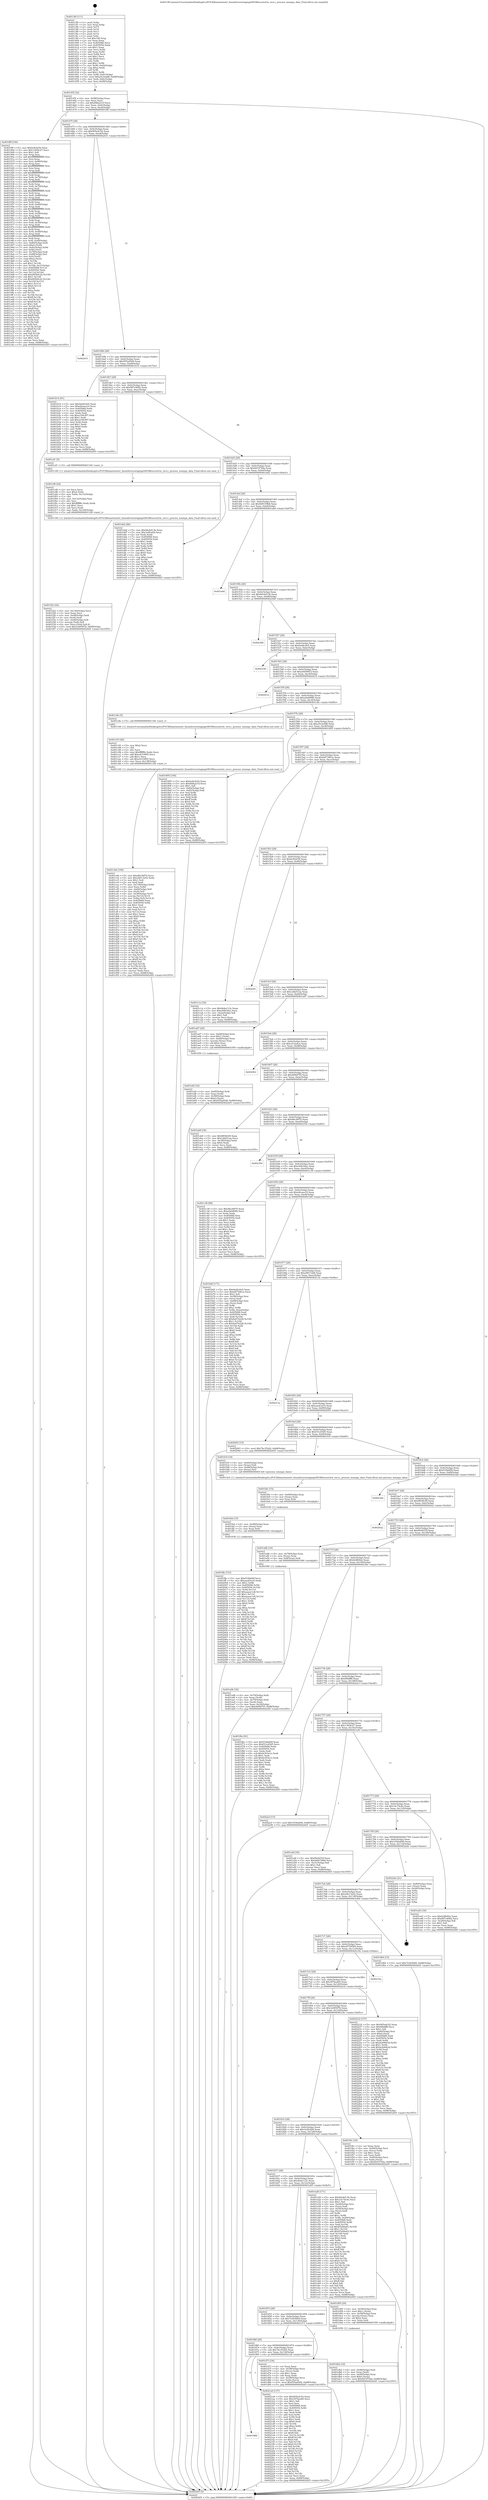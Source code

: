 digraph "0x4013f0" {
  label = "0x4013f0 (/mnt/c/Users/mathe/Desktop/tcc/POCII/binaries/extr_linuxdriversstagingrtl8188eucorertw_recv.c_process_wmmps_data_Final-ollvm.out::main(0))"
  labelloc = "t"
  node[shape=record]

  Entry [label="",width=0.3,height=0.3,shape=circle,fillcolor=black,style=filled]
  "0x40145f" [label="{
     0x40145f [32]\l
     | [instrs]\l
     &nbsp;&nbsp;0x40145f \<+6\>: mov -0x88(%rbp),%eax\l
     &nbsp;&nbsp;0x401465 \<+2\>: mov %eax,%ecx\l
     &nbsp;&nbsp;0x401467 \<+6\>: sub $0x848a231f,%ecx\l
     &nbsp;&nbsp;0x40146d \<+6\>: mov %eax,-0x9c(%rbp)\l
     &nbsp;&nbsp;0x401473 \<+6\>: mov %ecx,-0xa0(%rbp)\l
     &nbsp;&nbsp;0x401479 \<+6\>: je 00000000004018ff \<main+0x50f\>\l
  }"]
  "0x4018ff" [label="{
     0x4018ff [336]\l
     | [instrs]\l
     &nbsp;&nbsp;0x4018ff \<+5\>: mov $0xbc8cfe54,%eax\l
     &nbsp;&nbsp;0x401904 \<+5\>: mov $0x1365fc27,%ecx\l
     &nbsp;&nbsp;0x401909 \<+2\>: mov $0x1,%dl\l
     &nbsp;&nbsp;0x40190b \<+3\>: mov %rsp,%rsi\l
     &nbsp;&nbsp;0x40190e \<+4\>: add $0xfffffffffffffff0,%rsi\l
     &nbsp;&nbsp;0x401912 \<+3\>: mov %rsi,%rsp\l
     &nbsp;&nbsp;0x401915 \<+4\>: mov %rsi,-0x80(%rbp)\l
     &nbsp;&nbsp;0x401919 \<+3\>: mov %rsp,%rsi\l
     &nbsp;&nbsp;0x40191c \<+4\>: add $0xfffffffffffffff0,%rsi\l
     &nbsp;&nbsp;0x401920 \<+3\>: mov %rsi,%rsp\l
     &nbsp;&nbsp;0x401923 \<+3\>: mov %rsp,%rdi\l
     &nbsp;&nbsp;0x401926 \<+4\>: add $0xfffffffffffffff0,%rdi\l
     &nbsp;&nbsp;0x40192a \<+3\>: mov %rdi,%rsp\l
     &nbsp;&nbsp;0x40192d \<+4\>: mov %rdi,-0x78(%rbp)\l
     &nbsp;&nbsp;0x401931 \<+3\>: mov %rsp,%rdi\l
     &nbsp;&nbsp;0x401934 \<+4\>: add $0xfffffffffffffff0,%rdi\l
     &nbsp;&nbsp;0x401938 \<+3\>: mov %rdi,%rsp\l
     &nbsp;&nbsp;0x40193b \<+4\>: mov %rdi,-0x70(%rbp)\l
     &nbsp;&nbsp;0x40193f \<+3\>: mov %rsp,%rdi\l
     &nbsp;&nbsp;0x401942 \<+4\>: add $0xfffffffffffffff0,%rdi\l
     &nbsp;&nbsp;0x401946 \<+3\>: mov %rdi,%rsp\l
     &nbsp;&nbsp;0x401949 \<+4\>: mov %rdi,-0x68(%rbp)\l
     &nbsp;&nbsp;0x40194d \<+3\>: mov %rsp,%rdi\l
     &nbsp;&nbsp;0x401950 \<+4\>: add $0xfffffffffffffff0,%rdi\l
     &nbsp;&nbsp;0x401954 \<+3\>: mov %rdi,%rsp\l
     &nbsp;&nbsp;0x401957 \<+4\>: mov %rdi,-0x60(%rbp)\l
     &nbsp;&nbsp;0x40195b \<+3\>: mov %rsp,%rdi\l
     &nbsp;&nbsp;0x40195e \<+4\>: add $0xfffffffffffffff0,%rdi\l
     &nbsp;&nbsp;0x401962 \<+3\>: mov %rdi,%rsp\l
     &nbsp;&nbsp;0x401965 \<+4\>: mov %rdi,-0x58(%rbp)\l
     &nbsp;&nbsp;0x401969 \<+3\>: mov %rsp,%rdi\l
     &nbsp;&nbsp;0x40196c \<+4\>: add $0xfffffffffffffff0,%rdi\l
     &nbsp;&nbsp;0x401970 \<+3\>: mov %rdi,%rsp\l
     &nbsp;&nbsp;0x401973 \<+4\>: mov %rdi,-0x50(%rbp)\l
     &nbsp;&nbsp;0x401977 \<+3\>: mov %rsp,%rdi\l
     &nbsp;&nbsp;0x40197a \<+4\>: add $0xfffffffffffffff0,%rdi\l
     &nbsp;&nbsp;0x40197e \<+3\>: mov %rdi,%rsp\l
     &nbsp;&nbsp;0x401981 \<+4\>: mov %rdi,-0x48(%rbp)\l
     &nbsp;&nbsp;0x401985 \<+3\>: mov %rsp,%rdi\l
     &nbsp;&nbsp;0x401988 \<+4\>: add $0xfffffffffffffff0,%rdi\l
     &nbsp;&nbsp;0x40198c \<+3\>: mov %rdi,%rsp\l
     &nbsp;&nbsp;0x40198f \<+4\>: mov %rdi,-0x40(%rbp)\l
     &nbsp;&nbsp;0x401993 \<+4\>: mov -0x80(%rbp),%rdi\l
     &nbsp;&nbsp;0x401997 \<+6\>: movl $0x0,(%rdi)\l
     &nbsp;&nbsp;0x40199d \<+7\>: mov -0x8c(%rbp),%r8d\l
     &nbsp;&nbsp;0x4019a4 \<+3\>: mov %r8d,(%rsi)\l
     &nbsp;&nbsp;0x4019a7 \<+4\>: mov -0x78(%rbp),%rdi\l
     &nbsp;&nbsp;0x4019ab \<+7\>: mov -0x98(%rbp),%r9\l
     &nbsp;&nbsp;0x4019b2 \<+3\>: mov %r9,(%rdi)\l
     &nbsp;&nbsp;0x4019b5 \<+3\>: cmpl $0x2,(%rsi)\l
     &nbsp;&nbsp;0x4019b8 \<+4\>: setne %r10b\l
     &nbsp;&nbsp;0x4019bc \<+4\>: and $0x1,%r10b\l
     &nbsp;&nbsp;0x4019c0 \<+4\>: mov %r10b,-0x31(%rbp)\l
     &nbsp;&nbsp;0x4019c4 \<+8\>: mov 0x405068,%r11d\l
     &nbsp;&nbsp;0x4019cc \<+7\>: mov 0x405054,%ebx\l
     &nbsp;&nbsp;0x4019d3 \<+3\>: mov %r11d,%r14d\l
     &nbsp;&nbsp;0x4019d6 \<+7\>: add $0xd45b9c22,%r14d\l
     &nbsp;&nbsp;0x4019dd \<+4\>: sub $0x1,%r14d\l
     &nbsp;&nbsp;0x4019e1 \<+7\>: sub $0xd45b9c22,%r14d\l
     &nbsp;&nbsp;0x4019e8 \<+4\>: imul %r14d,%r11d\l
     &nbsp;&nbsp;0x4019ec \<+4\>: and $0x1,%r11d\l
     &nbsp;&nbsp;0x4019f0 \<+4\>: cmp $0x0,%r11d\l
     &nbsp;&nbsp;0x4019f4 \<+4\>: sete %r10b\l
     &nbsp;&nbsp;0x4019f8 \<+3\>: cmp $0xa,%ebx\l
     &nbsp;&nbsp;0x4019fb \<+4\>: setl %r15b\l
     &nbsp;&nbsp;0x4019ff \<+3\>: mov %r10b,%r12b\l
     &nbsp;&nbsp;0x401a02 \<+4\>: xor $0xff,%r12b\l
     &nbsp;&nbsp;0x401a06 \<+3\>: mov %r15b,%r13b\l
     &nbsp;&nbsp;0x401a09 \<+4\>: xor $0xff,%r13b\l
     &nbsp;&nbsp;0x401a0d \<+3\>: xor $0x1,%dl\l
     &nbsp;&nbsp;0x401a10 \<+3\>: mov %r12b,%sil\l
     &nbsp;&nbsp;0x401a13 \<+4\>: and $0xff,%sil\l
     &nbsp;&nbsp;0x401a17 \<+3\>: and %dl,%r10b\l
     &nbsp;&nbsp;0x401a1a \<+3\>: mov %r13b,%dil\l
     &nbsp;&nbsp;0x401a1d \<+4\>: and $0xff,%dil\l
     &nbsp;&nbsp;0x401a21 \<+3\>: and %dl,%r15b\l
     &nbsp;&nbsp;0x401a24 \<+3\>: or %r10b,%sil\l
     &nbsp;&nbsp;0x401a27 \<+3\>: or %r15b,%dil\l
     &nbsp;&nbsp;0x401a2a \<+3\>: xor %dil,%sil\l
     &nbsp;&nbsp;0x401a2d \<+3\>: or %r13b,%r12b\l
     &nbsp;&nbsp;0x401a30 \<+4\>: xor $0xff,%r12b\l
     &nbsp;&nbsp;0x401a34 \<+3\>: or $0x1,%dl\l
     &nbsp;&nbsp;0x401a37 \<+3\>: and %dl,%r12b\l
     &nbsp;&nbsp;0x401a3a \<+3\>: or %r12b,%sil\l
     &nbsp;&nbsp;0x401a3d \<+4\>: test $0x1,%sil\l
     &nbsp;&nbsp;0x401a41 \<+3\>: cmovne %ecx,%eax\l
     &nbsp;&nbsp;0x401a44 \<+6\>: mov %eax,-0x88(%rbp)\l
     &nbsp;&nbsp;0x401a4a \<+5\>: jmp 0000000000402445 \<main+0x1055\>\l
  }"]
  "0x40147f" [label="{
     0x40147f [28]\l
     | [instrs]\l
     &nbsp;&nbsp;0x40147f \<+5\>: jmp 0000000000401484 \<main+0x94\>\l
     &nbsp;&nbsp;0x401484 \<+6\>: mov -0x9c(%rbp),%eax\l
     &nbsp;&nbsp;0x40148a \<+5\>: sub $0x905edc52,%eax\l
     &nbsp;&nbsp;0x40148f \<+6\>: mov %eax,-0xa4(%rbp)\l
     &nbsp;&nbsp;0x401495 \<+6\>: je 0000000000402431 \<main+0x1041\>\l
  }"]
  Exit [label="",width=0.3,height=0.3,shape=circle,fillcolor=black,style=filled,peripheries=2]
  "0x402431" [label="{
     0x402431\l
  }", style=dashed]
  "0x40149b" [label="{
     0x40149b [28]\l
     | [instrs]\l
     &nbsp;&nbsp;0x40149b \<+5\>: jmp 00000000004014a0 \<main+0xb0\>\l
     &nbsp;&nbsp;0x4014a0 \<+6\>: mov -0x9c(%rbp),%eax\l
     &nbsp;&nbsp;0x4014a6 \<+5\>: sub $0x955ad5d4,%eax\l
     &nbsp;&nbsp;0x4014ab \<+6\>: mov %eax,-0xa8(%rbp)\l
     &nbsp;&nbsp;0x4014b1 \<+6\>: je 0000000000401b14 \<main+0x724\>\l
  }"]
  "0x40188b" [label="{
     0x40188b\l
  }", style=dashed]
  "0x401b14" [label="{
     0x401b14 [91]\l
     | [instrs]\l
     &nbsp;&nbsp;0x401b14 \<+5\>: mov $0x9ed4c0e5,%eax\l
     &nbsp;&nbsp;0x401b19 \<+5\>: mov $0xe8ceea10,%ecx\l
     &nbsp;&nbsp;0x401b1e \<+7\>: mov 0x405068,%edx\l
     &nbsp;&nbsp;0x401b25 \<+7\>: mov 0x405054,%esi\l
     &nbsp;&nbsp;0x401b2c \<+2\>: mov %edx,%edi\l
     &nbsp;&nbsp;0x401b2e \<+6\>: sub $0xa104cf97,%edi\l
     &nbsp;&nbsp;0x401b34 \<+3\>: sub $0x1,%edi\l
     &nbsp;&nbsp;0x401b37 \<+6\>: add $0xa104cf97,%edi\l
     &nbsp;&nbsp;0x401b3d \<+3\>: imul %edi,%edx\l
     &nbsp;&nbsp;0x401b40 \<+3\>: and $0x1,%edx\l
     &nbsp;&nbsp;0x401b43 \<+3\>: cmp $0x0,%edx\l
     &nbsp;&nbsp;0x401b46 \<+4\>: sete %r8b\l
     &nbsp;&nbsp;0x401b4a \<+3\>: cmp $0xa,%esi\l
     &nbsp;&nbsp;0x401b4d \<+4\>: setl %r9b\l
     &nbsp;&nbsp;0x401b51 \<+3\>: mov %r8b,%r10b\l
     &nbsp;&nbsp;0x401b54 \<+3\>: and %r9b,%r10b\l
     &nbsp;&nbsp;0x401b57 \<+3\>: xor %r9b,%r8b\l
     &nbsp;&nbsp;0x401b5a \<+3\>: or %r8b,%r10b\l
     &nbsp;&nbsp;0x401b5d \<+4\>: test $0x1,%r10b\l
     &nbsp;&nbsp;0x401b61 \<+3\>: cmovne %ecx,%eax\l
     &nbsp;&nbsp;0x401b64 \<+6\>: mov %eax,-0x88(%rbp)\l
     &nbsp;&nbsp;0x401b6a \<+5\>: jmp 0000000000402445 \<main+0x1055\>\l
  }"]
  "0x4014b7" [label="{
     0x4014b7 [28]\l
     | [instrs]\l
     &nbsp;&nbsp;0x4014b7 \<+5\>: jmp 00000000004014bc \<main+0xcc\>\l
     &nbsp;&nbsp;0x4014bc \<+6\>: mov -0x9c(%rbp),%eax\l
     &nbsp;&nbsp;0x4014c2 \<+5\>: sub $0x987c4682,%eax\l
     &nbsp;&nbsp;0x4014c7 \<+6\>: mov %eax,-0xac(%rbp)\l
     &nbsp;&nbsp;0x4014cd \<+6\>: je 0000000000401ef1 \<main+0xb01\>\l
  }"]
  "0x4021a9" [label="{
     0x4021a9 [137]\l
     | [instrs]\l
     &nbsp;&nbsp;0x4021a9 \<+5\>: mov $0x905edc52,%eax\l
     &nbsp;&nbsp;0x4021ae \<+5\>: mov $0x397beeb9,%ecx\l
     &nbsp;&nbsp;0x4021b3 \<+2\>: mov $0x1,%dl\l
     &nbsp;&nbsp;0x4021b5 \<+2\>: xor %esi,%esi\l
     &nbsp;&nbsp;0x4021b7 \<+7\>: mov 0x405068,%edi\l
     &nbsp;&nbsp;0x4021be \<+8\>: mov 0x405054,%r8d\l
     &nbsp;&nbsp;0x4021c6 \<+3\>: sub $0x1,%esi\l
     &nbsp;&nbsp;0x4021c9 \<+3\>: mov %edi,%r9d\l
     &nbsp;&nbsp;0x4021cc \<+3\>: add %esi,%r9d\l
     &nbsp;&nbsp;0x4021cf \<+4\>: imul %r9d,%edi\l
     &nbsp;&nbsp;0x4021d3 \<+3\>: and $0x1,%edi\l
     &nbsp;&nbsp;0x4021d6 \<+3\>: cmp $0x0,%edi\l
     &nbsp;&nbsp;0x4021d9 \<+4\>: sete %r10b\l
     &nbsp;&nbsp;0x4021dd \<+4\>: cmp $0xa,%r8d\l
     &nbsp;&nbsp;0x4021e1 \<+4\>: setl %r11b\l
     &nbsp;&nbsp;0x4021e5 \<+3\>: mov %r10b,%bl\l
     &nbsp;&nbsp;0x4021e8 \<+3\>: xor $0xff,%bl\l
     &nbsp;&nbsp;0x4021eb \<+3\>: mov %r11b,%r14b\l
     &nbsp;&nbsp;0x4021ee \<+4\>: xor $0xff,%r14b\l
     &nbsp;&nbsp;0x4021f2 \<+3\>: xor $0x0,%dl\l
     &nbsp;&nbsp;0x4021f5 \<+3\>: mov %bl,%r15b\l
     &nbsp;&nbsp;0x4021f8 \<+4\>: and $0x0,%r15b\l
     &nbsp;&nbsp;0x4021fc \<+3\>: and %dl,%r10b\l
     &nbsp;&nbsp;0x4021ff \<+3\>: mov %r14b,%r12b\l
     &nbsp;&nbsp;0x402202 \<+4\>: and $0x0,%r12b\l
     &nbsp;&nbsp;0x402206 \<+3\>: and %dl,%r11b\l
     &nbsp;&nbsp;0x402209 \<+3\>: or %r10b,%r15b\l
     &nbsp;&nbsp;0x40220c \<+3\>: or %r11b,%r12b\l
     &nbsp;&nbsp;0x40220f \<+3\>: xor %r12b,%r15b\l
     &nbsp;&nbsp;0x402212 \<+3\>: or %r14b,%bl\l
     &nbsp;&nbsp;0x402215 \<+3\>: xor $0xff,%bl\l
     &nbsp;&nbsp;0x402218 \<+3\>: or $0x0,%dl\l
     &nbsp;&nbsp;0x40221b \<+2\>: and %dl,%bl\l
     &nbsp;&nbsp;0x40221d \<+3\>: or %bl,%r15b\l
     &nbsp;&nbsp;0x402220 \<+4\>: test $0x1,%r15b\l
     &nbsp;&nbsp;0x402224 \<+3\>: cmovne %ecx,%eax\l
     &nbsp;&nbsp;0x402227 \<+6\>: mov %eax,-0x88(%rbp)\l
     &nbsp;&nbsp;0x40222d \<+5\>: jmp 0000000000402445 \<main+0x1055\>\l
  }"]
  "0x401ef1" [label="{
     0x401ef1 [5]\l
     | [instrs]\l
     &nbsp;&nbsp;0x401ef1 \<+5\>: call 0000000000401160 \<next_i\>\l
     | [calls]\l
     &nbsp;&nbsp;0x401160 \{1\} (/mnt/c/Users/mathe/Desktop/tcc/POCII/binaries/extr_linuxdriversstagingrtl8188eucorertw_recv.c_process_wmmps_data_Final-ollvm.out::next_i)\l
  }"]
  "0x4014d3" [label="{
     0x4014d3 [28]\l
     | [instrs]\l
     &nbsp;&nbsp;0x4014d3 \<+5\>: jmp 00000000004014d8 \<main+0xe8\>\l
     &nbsp;&nbsp;0x4014d8 \<+6\>: mov -0x9c(%rbp),%eax\l
     &nbsp;&nbsp;0x4014de \<+5\>: sub $0x9d19744a,%eax\l
     &nbsp;&nbsp;0x4014e3 \<+6\>: mov %eax,-0xb0(%rbp)\l
     &nbsp;&nbsp;0x4014e9 \<+6\>: je 0000000000401dd2 \<main+0x9e2\>\l
  }"]
  "0x401ffa" [label="{
     0x401ffa [153]\l
     | [instrs]\l
     &nbsp;&nbsp;0x401ffa \<+5\>: mov $0xf33bb00f,%ecx\l
     &nbsp;&nbsp;0x401fff \<+5\>: mov $0xeaa43a1b,%edx\l
     &nbsp;&nbsp;0x402004 \<+3\>: mov $0x1,%r8b\l
     &nbsp;&nbsp;0x402007 \<+8\>: mov 0x405068,%r9d\l
     &nbsp;&nbsp;0x40200f \<+8\>: mov 0x405054,%r10d\l
     &nbsp;&nbsp;0x402017 \<+3\>: mov %r9d,%r11d\l
     &nbsp;&nbsp;0x40201a \<+7\>: add $0xaaaac1e8,%r11d\l
     &nbsp;&nbsp;0x402021 \<+4\>: sub $0x1,%r11d\l
     &nbsp;&nbsp;0x402025 \<+7\>: sub $0xaaaac1e8,%r11d\l
     &nbsp;&nbsp;0x40202c \<+4\>: imul %r11d,%r9d\l
     &nbsp;&nbsp;0x402030 \<+4\>: and $0x1,%r9d\l
     &nbsp;&nbsp;0x402034 \<+4\>: cmp $0x0,%r9d\l
     &nbsp;&nbsp;0x402038 \<+3\>: sete %bl\l
     &nbsp;&nbsp;0x40203b \<+4\>: cmp $0xa,%r10d\l
     &nbsp;&nbsp;0x40203f \<+4\>: setl %r14b\l
     &nbsp;&nbsp;0x402043 \<+3\>: mov %bl,%r15b\l
     &nbsp;&nbsp;0x402046 \<+4\>: xor $0xff,%r15b\l
     &nbsp;&nbsp;0x40204a \<+3\>: mov %r14b,%r12b\l
     &nbsp;&nbsp;0x40204d \<+4\>: xor $0xff,%r12b\l
     &nbsp;&nbsp;0x402051 \<+4\>: xor $0x0,%r8b\l
     &nbsp;&nbsp;0x402055 \<+3\>: mov %r15b,%r13b\l
     &nbsp;&nbsp;0x402058 \<+4\>: and $0x0,%r13b\l
     &nbsp;&nbsp;0x40205c \<+3\>: and %r8b,%bl\l
     &nbsp;&nbsp;0x40205f \<+3\>: mov %r12b,%al\l
     &nbsp;&nbsp;0x402062 \<+2\>: and $0x0,%al\l
     &nbsp;&nbsp;0x402064 \<+3\>: and %r8b,%r14b\l
     &nbsp;&nbsp;0x402067 \<+3\>: or %bl,%r13b\l
     &nbsp;&nbsp;0x40206a \<+3\>: or %r14b,%al\l
     &nbsp;&nbsp;0x40206d \<+3\>: xor %al,%r13b\l
     &nbsp;&nbsp;0x402070 \<+3\>: or %r12b,%r15b\l
     &nbsp;&nbsp;0x402073 \<+4\>: xor $0xff,%r15b\l
     &nbsp;&nbsp;0x402077 \<+4\>: or $0x0,%r8b\l
     &nbsp;&nbsp;0x40207b \<+3\>: and %r8b,%r15b\l
     &nbsp;&nbsp;0x40207e \<+3\>: or %r15b,%r13b\l
     &nbsp;&nbsp;0x402081 \<+4\>: test $0x1,%r13b\l
     &nbsp;&nbsp;0x402085 \<+3\>: cmovne %edx,%ecx\l
     &nbsp;&nbsp;0x402088 \<+6\>: mov %ecx,-0x88(%rbp)\l
     &nbsp;&nbsp;0x40208e \<+5\>: jmp 0000000000402445 \<main+0x1055\>\l
  }"]
  "0x401dd2" [label="{
     0x401dd2 [86]\l
     | [instrs]\l
     &nbsp;&nbsp;0x401dd2 \<+5\>: mov $0x9dc6d13b,%eax\l
     &nbsp;&nbsp;0x401dd7 \<+5\>: mov $0x3cdfcd29,%ecx\l
     &nbsp;&nbsp;0x401ddc \<+2\>: xor %edx,%edx\l
     &nbsp;&nbsp;0x401dde \<+7\>: mov 0x405068,%esi\l
     &nbsp;&nbsp;0x401de5 \<+7\>: mov 0x405054,%edi\l
     &nbsp;&nbsp;0x401dec \<+3\>: sub $0x1,%edx\l
     &nbsp;&nbsp;0x401def \<+3\>: mov %esi,%r8d\l
     &nbsp;&nbsp;0x401df2 \<+3\>: add %edx,%r8d\l
     &nbsp;&nbsp;0x401df5 \<+4\>: imul %r8d,%esi\l
     &nbsp;&nbsp;0x401df9 \<+3\>: and $0x1,%esi\l
     &nbsp;&nbsp;0x401dfc \<+3\>: cmp $0x0,%esi\l
     &nbsp;&nbsp;0x401dff \<+4\>: sete %r9b\l
     &nbsp;&nbsp;0x401e03 \<+3\>: cmp $0xa,%edi\l
     &nbsp;&nbsp;0x401e06 \<+4\>: setl %r10b\l
     &nbsp;&nbsp;0x401e0a \<+3\>: mov %r9b,%r11b\l
     &nbsp;&nbsp;0x401e0d \<+3\>: and %r10b,%r11b\l
     &nbsp;&nbsp;0x401e10 \<+3\>: xor %r10b,%r9b\l
     &nbsp;&nbsp;0x401e13 \<+3\>: or %r9b,%r11b\l
     &nbsp;&nbsp;0x401e16 \<+4\>: test $0x1,%r11b\l
     &nbsp;&nbsp;0x401e1a \<+3\>: cmovne %ecx,%eax\l
     &nbsp;&nbsp;0x401e1d \<+6\>: mov %eax,-0x88(%rbp)\l
     &nbsp;&nbsp;0x401e23 \<+5\>: jmp 0000000000402445 \<main+0x1055\>\l
  }"]
  "0x4014ef" [label="{
     0x4014ef [28]\l
     | [instrs]\l
     &nbsp;&nbsp;0x4014ef \<+5\>: jmp 00000000004014f4 \<main+0x104\>\l
     &nbsp;&nbsp;0x4014f4 \<+6\>: mov -0x9c(%rbp),%eax\l
     &nbsp;&nbsp;0x4014fa \<+5\>: sub $0x9d9159b8,%eax\l
     &nbsp;&nbsp;0x4014ff \<+6\>: mov %eax,-0xb4(%rbp)\l
     &nbsp;&nbsp;0x401505 \<+6\>: je 0000000000401a6d \<main+0x67d\>\l
  }"]
  "0x401feb" [label="{
     0x401feb [15]\l
     | [instrs]\l
     &nbsp;&nbsp;0x401feb \<+4\>: mov -0x48(%rbp),%rax\l
     &nbsp;&nbsp;0x401fef \<+3\>: mov (%rax),%rax\l
     &nbsp;&nbsp;0x401ff2 \<+3\>: mov %rax,%rdi\l
     &nbsp;&nbsp;0x401ff5 \<+5\>: call 0000000000401030 \<free@plt\>\l
     | [calls]\l
     &nbsp;&nbsp;0x401030 \{1\} (unknown)\l
  }"]
  "0x401a6d" [label="{
     0x401a6d\l
  }", style=dashed]
  "0x40150b" [label="{
     0x40150b [28]\l
     | [instrs]\l
     &nbsp;&nbsp;0x40150b \<+5\>: jmp 0000000000401510 \<main+0x120\>\l
     &nbsp;&nbsp;0x401510 \<+6\>: mov -0x9c(%rbp),%eax\l
     &nbsp;&nbsp;0x401516 \<+5\>: sub $0x9dc6d13b,%eax\l
     &nbsp;&nbsp;0x40151b \<+6\>: mov %eax,-0xb8(%rbp)\l
     &nbsp;&nbsp;0x401521 \<+6\>: je 00000000004023b8 \<main+0xfc8\>\l
  }"]
  "0x401fdc" [label="{
     0x401fdc [15]\l
     | [instrs]\l
     &nbsp;&nbsp;0x401fdc \<+4\>: mov -0x60(%rbp),%rax\l
     &nbsp;&nbsp;0x401fe0 \<+3\>: mov (%rax),%rax\l
     &nbsp;&nbsp;0x401fe3 \<+3\>: mov %rax,%rdi\l
     &nbsp;&nbsp;0x401fe6 \<+5\>: call 0000000000401030 \<free@plt\>\l
     | [calls]\l
     &nbsp;&nbsp;0x401030 \{1\} (unknown)\l
  }"]
  "0x4023b8" [label="{
     0x4023b8\l
  }", style=dashed]
  "0x401527" [label="{
     0x401527 [28]\l
     | [instrs]\l
     &nbsp;&nbsp;0x401527 \<+5\>: jmp 000000000040152c \<main+0x13c\>\l
     &nbsp;&nbsp;0x40152c \<+6\>: mov -0x9c(%rbp),%eax\l
     &nbsp;&nbsp;0x401532 \<+5\>: sub $0x9ed4c0e5,%eax\l
     &nbsp;&nbsp;0x401537 \<+6\>: mov %eax,-0xbc(%rbp)\l
     &nbsp;&nbsp;0x40153d \<+6\>: je 0000000000402338 \<main+0xf48\>\l
  }"]
  "0x401f22" [label="{
     0x401f22 [42]\l
     | [instrs]\l
     &nbsp;&nbsp;0x401f22 \<+6\>: mov -0x140(%rbp),%ecx\l
     &nbsp;&nbsp;0x401f28 \<+3\>: imul %eax,%ecx\l
     &nbsp;&nbsp;0x401f2b \<+4\>: mov -0x48(%rbp),%rdi\l
     &nbsp;&nbsp;0x401f2f \<+3\>: mov (%rdi),%rdi\l
     &nbsp;&nbsp;0x401f32 \<+4\>: mov -0x40(%rbp),%r8\l
     &nbsp;&nbsp;0x401f36 \<+3\>: movslq (%r8),%r8\l
     &nbsp;&nbsp;0x401f39 \<+4\>: mov %ecx,(%rdi,%r8,4)\l
     &nbsp;&nbsp;0x401f3d \<+10\>: movl $0x3c69597b,-0x88(%rbp)\l
     &nbsp;&nbsp;0x401f47 \<+5\>: jmp 0000000000402445 \<main+0x1055\>\l
  }"]
  "0x402338" [label="{
     0x402338\l
  }", style=dashed]
  "0x401543" [label="{
     0x401543 [28]\l
     | [instrs]\l
     &nbsp;&nbsp;0x401543 \<+5\>: jmp 0000000000401548 \<main+0x158\>\l
     &nbsp;&nbsp;0x401548 \<+6\>: mov -0x9c(%rbp),%eax\l
     &nbsp;&nbsp;0x40154e \<+5\>: sub $0xa0458653,%eax\l
     &nbsp;&nbsp;0x401553 \<+6\>: mov %eax,-0xc0(%rbp)\l
     &nbsp;&nbsp;0x401559 \<+6\>: je 000000000040241d \<main+0x102d\>\l
  }"]
  "0x401ef6" [label="{
     0x401ef6 [44]\l
     | [instrs]\l
     &nbsp;&nbsp;0x401ef6 \<+2\>: xor %ecx,%ecx\l
     &nbsp;&nbsp;0x401ef8 \<+5\>: mov $0x2,%edx\l
     &nbsp;&nbsp;0x401efd \<+6\>: mov %edx,-0x13c(%rbp)\l
     &nbsp;&nbsp;0x401f03 \<+1\>: cltd\l
     &nbsp;&nbsp;0x401f04 \<+6\>: mov -0x13c(%rbp),%esi\l
     &nbsp;&nbsp;0x401f0a \<+2\>: idiv %esi\l
     &nbsp;&nbsp;0x401f0c \<+6\>: imul $0xfffffffe,%edx,%edx\l
     &nbsp;&nbsp;0x401f12 \<+3\>: sub $0x1,%ecx\l
     &nbsp;&nbsp;0x401f15 \<+2\>: sub %ecx,%edx\l
     &nbsp;&nbsp;0x401f17 \<+6\>: mov %edx,-0x140(%rbp)\l
     &nbsp;&nbsp;0x401f1d \<+5\>: call 0000000000401160 \<next_i\>\l
     | [calls]\l
     &nbsp;&nbsp;0x401160 \{1\} (/mnt/c/Users/mathe/Desktop/tcc/POCII/binaries/extr_linuxdriversstagingrtl8188eucorertw_recv.c_process_wmmps_data_Final-ollvm.out::next_i)\l
  }"]
  "0x40241d" [label="{
     0x40241d\l
  }", style=dashed]
  "0x40155f" [label="{
     0x40155f [28]\l
     | [instrs]\l
     &nbsp;&nbsp;0x40155f \<+5\>: jmp 0000000000401564 \<main+0x174\>\l
     &nbsp;&nbsp;0x401564 \<+6\>: mov -0x9c(%rbp),%eax\l
     &nbsp;&nbsp;0x40156a \<+5\>: sub $0xa0efd086,%eax\l
     &nbsp;&nbsp;0x40156f \<+6\>: mov %eax,-0xc4(%rbp)\l
     &nbsp;&nbsp;0x401575 \<+6\>: je 0000000000401c8e \<main+0x89e\>\l
  }"]
  "0x401db2" [label="{
     0x401db2 [32]\l
     | [instrs]\l
     &nbsp;&nbsp;0x401db2 \<+4\>: mov -0x48(%rbp),%rdi\l
     &nbsp;&nbsp;0x401db6 \<+3\>: mov %rax,(%rdi)\l
     &nbsp;&nbsp;0x401db9 \<+4\>: mov -0x40(%rbp),%rax\l
     &nbsp;&nbsp;0x401dbd \<+6\>: movl $0x0,(%rax)\l
     &nbsp;&nbsp;0x401dc3 \<+10\>: movl $0x9d19744a,-0x88(%rbp)\l
     &nbsp;&nbsp;0x401dcd \<+5\>: jmp 0000000000402445 \<main+0x1055\>\l
  }"]
  "0x401c8e" [label="{
     0x401c8e [5]\l
     | [instrs]\l
     &nbsp;&nbsp;0x401c8e \<+5\>: call 0000000000401160 \<next_i\>\l
     | [calls]\l
     &nbsp;&nbsp;0x401160 \{1\} (/mnt/c/Users/mathe/Desktop/tcc/POCII/binaries/extr_linuxdriversstagingrtl8188eucorertw_recv.c_process_wmmps_data_Final-ollvm.out::next_i)\l
  }"]
  "0x40157b" [label="{
     0x40157b [28]\l
     | [instrs]\l
     &nbsp;&nbsp;0x40157b \<+5\>: jmp 0000000000401580 \<main+0x190\>\l
     &nbsp;&nbsp;0x401580 \<+6\>: mov -0x9c(%rbp),%eax\l
     &nbsp;&nbsp;0x401586 \<+5\>: sub $0xa5e3edd8,%eax\l
     &nbsp;&nbsp;0x40158b \<+6\>: mov %eax,-0xc8(%rbp)\l
     &nbsp;&nbsp;0x401591 \<+6\>: je 0000000000401895 \<main+0x4a5\>\l
  }"]
  "0x40186f" [label="{
     0x40186f [28]\l
     | [instrs]\l
     &nbsp;&nbsp;0x40186f \<+5\>: jmp 0000000000401874 \<main+0x484\>\l
     &nbsp;&nbsp;0x401874 \<+6\>: mov -0x9c(%rbp),%eax\l
     &nbsp;&nbsp;0x40187a \<+5\>: sub $0x7bc352d2,%eax\l
     &nbsp;&nbsp;0x40187f \<+6\>: mov %eax,-0x134(%rbp)\l
     &nbsp;&nbsp;0x401885 \<+6\>: je 00000000004021a9 \<main+0xdb9\>\l
  }"]
  "0x401895" [label="{
     0x401895 [106]\l
     | [instrs]\l
     &nbsp;&nbsp;0x401895 \<+5\>: mov $0xbc8cfe54,%eax\l
     &nbsp;&nbsp;0x40189a \<+5\>: mov $0x848a231f,%ecx\l
     &nbsp;&nbsp;0x40189f \<+2\>: mov $0x1,%dl\l
     &nbsp;&nbsp;0x4018a1 \<+7\>: mov -0x82(%rbp),%sil\l
     &nbsp;&nbsp;0x4018a8 \<+7\>: mov -0x81(%rbp),%dil\l
     &nbsp;&nbsp;0x4018af \<+3\>: mov %sil,%r8b\l
     &nbsp;&nbsp;0x4018b2 \<+4\>: xor $0xff,%r8b\l
     &nbsp;&nbsp;0x4018b6 \<+3\>: mov %dil,%r9b\l
     &nbsp;&nbsp;0x4018b9 \<+4\>: xor $0xff,%r9b\l
     &nbsp;&nbsp;0x4018bd \<+3\>: xor $0x0,%dl\l
     &nbsp;&nbsp;0x4018c0 \<+3\>: mov %r8b,%r10b\l
     &nbsp;&nbsp;0x4018c3 \<+4\>: and $0x0,%r10b\l
     &nbsp;&nbsp;0x4018c7 \<+3\>: and %dl,%sil\l
     &nbsp;&nbsp;0x4018ca \<+3\>: mov %r9b,%r11b\l
     &nbsp;&nbsp;0x4018cd \<+4\>: and $0x0,%r11b\l
     &nbsp;&nbsp;0x4018d1 \<+3\>: and %dl,%dil\l
     &nbsp;&nbsp;0x4018d4 \<+3\>: or %sil,%r10b\l
     &nbsp;&nbsp;0x4018d7 \<+3\>: or %dil,%r11b\l
     &nbsp;&nbsp;0x4018da \<+3\>: xor %r11b,%r10b\l
     &nbsp;&nbsp;0x4018dd \<+3\>: or %r9b,%r8b\l
     &nbsp;&nbsp;0x4018e0 \<+4\>: xor $0xff,%r8b\l
     &nbsp;&nbsp;0x4018e4 \<+3\>: or $0x0,%dl\l
     &nbsp;&nbsp;0x4018e7 \<+3\>: and %dl,%r8b\l
     &nbsp;&nbsp;0x4018ea \<+3\>: or %r8b,%r10b\l
     &nbsp;&nbsp;0x4018ed \<+4\>: test $0x1,%r10b\l
     &nbsp;&nbsp;0x4018f1 \<+3\>: cmovne %ecx,%eax\l
     &nbsp;&nbsp;0x4018f4 \<+6\>: mov %eax,-0x88(%rbp)\l
     &nbsp;&nbsp;0x4018fa \<+5\>: jmp 0000000000402445 \<main+0x1055\>\l
  }"]
  "0x401597" [label="{
     0x401597 [28]\l
     | [instrs]\l
     &nbsp;&nbsp;0x401597 \<+5\>: jmp 000000000040159c \<main+0x1ac\>\l
     &nbsp;&nbsp;0x40159c \<+6\>: mov -0x9c(%rbp),%eax\l
     &nbsp;&nbsp;0x4015a2 \<+5\>: sub $0xb873961a,%eax\l
     &nbsp;&nbsp;0x4015a7 \<+6\>: mov %eax,-0xcc(%rbp)\l
     &nbsp;&nbsp;0x4015ad \<+6\>: je 0000000000401c1a \<main+0x82a\>\l
  }"]
  "0x402445" [label="{
     0x402445 [5]\l
     | [instrs]\l
     &nbsp;&nbsp;0x402445 \<+5\>: jmp 000000000040145f \<main+0x6f\>\l
  }"]
  "0x4013f0" [label="{
     0x4013f0 [111]\l
     | [instrs]\l
     &nbsp;&nbsp;0x4013f0 \<+1\>: push %rbp\l
     &nbsp;&nbsp;0x4013f1 \<+3\>: mov %rsp,%rbp\l
     &nbsp;&nbsp;0x4013f4 \<+2\>: push %r15\l
     &nbsp;&nbsp;0x4013f6 \<+2\>: push %r14\l
     &nbsp;&nbsp;0x4013f8 \<+2\>: push %r13\l
     &nbsp;&nbsp;0x4013fa \<+2\>: push %r12\l
     &nbsp;&nbsp;0x4013fc \<+1\>: push %rbx\l
     &nbsp;&nbsp;0x4013fd \<+7\>: sub $0x148,%rsp\l
     &nbsp;&nbsp;0x401404 \<+2\>: xor %eax,%eax\l
     &nbsp;&nbsp;0x401406 \<+7\>: mov 0x405068,%ecx\l
     &nbsp;&nbsp;0x40140d \<+7\>: mov 0x405054,%edx\l
     &nbsp;&nbsp;0x401414 \<+3\>: sub $0x1,%eax\l
     &nbsp;&nbsp;0x401417 \<+3\>: mov %ecx,%r8d\l
     &nbsp;&nbsp;0x40141a \<+3\>: add %eax,%r8d\l
     &nbsp;&nbsp;0x40141d \<+4\>: imul %r8d,%ecx\l
     &nbsp;&nbsp;0x401421 \<+3\>: and $0x1,%ecx\l
     &nbsp;&nbsp;0x401424 \<+3\>: cmp $0x0,%ecx\l
     &nbsp;&nbsp;0x401427 \<+4\>: sete %r9b\l
     &nbsp;&nbsp;0x40142b \<+4\>: and $0x1,%r9b\l
     &nbsp;&nbsp;0x40142f \<+7\>: mov %r9b,-0x82(%rbp)\l
     &nbsp;&nbsp;0x401436 \<+3\>: cmp $0xa,%edx\l
     &nbsp;&nbsp;0x401439 \<+4\>: setl %r9b\l
     &nbsp;&nbsp;0x40143d \<+4\>: and $0x1,%r9b\l
     &nbsp;&nbsp;0x401441 \<+7\>: mov %r9b,-0x81(%rbp)\l
     &nbsp;&nbsp;0x401448 \<+10\>: movl $0xa5e3edd8,-0x88(%rbp)\l
     &nbsp;&nbsp;0x401452 \<+6\>: mov %edi,-0x8c(%rbp)\l
     &nbsp;&nbsp;0x401458 \<+7\>: mov %rsi,-0x98(%rbp)\l
  }"]
  "0x401d73" [label="{
     0x401d73 [34]\l
     | [instrs]\l
     &nbsp;&nbsp;0x401d73 \<+2\>: xor %eax,%eax\l
     &nbsp;&nbsp;0x401d75 \<+4\>: mov -0x58(%rbp),%rcx\l
     &nbsp;&nbsp;0x401d79 \<+2\>: mov (%rcx),%edx\l
     &nbsp;&nbsp;0x401d7b \<+3\>: sub $0x1,%eax\l
     &nbsp;&nbsp;0x401d7e \<+2\>: sub %eax,%edx\l
     &nbsp;&nbsp;0x401d80 \<+4\>: mov -0x58(%rbp),%rcx\l
     &nbsp;&nbsp;0x401d84 \<+2\>: mov %edx,(%rcx)\l
     &nbsp;&nbsp;0x401d86 \<+10\>: movl $0x955ad5d4,-0x88(%rbp)\l
     &nbsp;&nbsp;0x401d90 \<+5\>: jmp 0000000000402445 \<main+0x1055\>\l
  }"]
  "0x401853" [label="{
     0x401853 [28]\l
     | [instrs]\l
     &nbsp;&nbsp;0x401853 \<+5\>: jmp 0000000000401858 \<main+0x468\>\l
     &nbsp;&nbsp;0x401858 \<+6\>: mov -0x9c(%rbp),%eax\l
     &nbsp;&nbsp;0x40185e \<+5\>: sub $0x723b569d,%eax\l
     &nbsp;&nbsp;0x401863 \<+6\>: mov %eax,-0x130(%rbp)\l
     &nbsp;&nbsp;0x401869 \<+6\>: je 0000000000401d73 \<main+0x983\>\l
  }"]
  "0x401c1a" [label="{
     0x401c1a [30]\l
     | [instrs]\l
     &nbsp;&nbsp;0x401c1a \<+5\>: mov $0x4b4a112c,%eax\l
     &nbsp;&nbsp;0x401c1f \<+5\>: mov $0xe49b3dac,%ecx\l
     &nbsp;&nbsp;0x401c24 \<+3\>: mov -0x2a(%rbp),%dl\l
     &nbsp;&nbsp;0x401c27 \<+3\>: test $0x1,%dl\l
     &nbsp;&nbsp;0x401c2a \<+3\>: cmovne %ecx,%eax\l
     &nbsp;&nbsp;0x401c2d \<+6\>: mov %eax,-0x88(%rbp)\l
     &nbsp;&nbsp;0x401c33 \<+5\>: jmp 0000000000402445 \<main+0x1055\>\l
  }"]
  "0x4015b3" [label="{
     0x4015b3 [28]\l
     | [instrs]\l
     &nbsp;&nbsp;0x4015b3 \<+5\>: jmp 00000000004015b8 \<main+0x1c8\>\l
     &nbsp;&nbsp;0x4015b8 \<+6\>: mov -0x9c(%rbp),%eax\l
     &nbsp;&nbsp;0x4015be \<+5\>: sub $0xbc8cfe54,%eax\l
     &nbsp;&nbsp;0x4015c3 \<+6\>: mov %eax,-0xd0(%rbp)\l
     &nbsp;&nbsp;0x4015c9 \<+6\>: je 00000000004022f3 \<main+0xf03\>\l
  }"]
  "0x401d95" [label="{
     0x401d95 [29]\l
     | [instrs]\l
     &nbsp;&nbsp;0x401d95 \<+4\>: mov -0x50(%rbp),%rax\l
     &nbsp;&nbsp;0x401d99 \<+6\>: movl $0x1,(%rax)\l
     &nbsp;&nbsp;0x401d9f \<+4\>: mov -0x50(%rbp),%rax\l
     &nbsp;&nbsp;0x401da3 \<+3\>: movslq (%rax),%rax\l
     &nbsp;&nbsp;0x401da6 \<+4\>: shl $0x2,%rax\l
     &nbsp;&nbsp;0x401daa \<+3\>: mov %rax,%rdi\l
     &nbsp;&nbsp;0x401dad \<+5\>: call 0000000000401050 \<malloc@plt\>\l
     | [calls]\l
     &nbsp;&nbsp;0x401050 \{1\} (unknown)\l
  }"]
  "0x4022f3" [label="{
     0x4022f3\l
  }", style=dashed]
  "0x4015cf" [label="{
     0x4015cf [28]\l
     | [instrs]\l
     &nbsp;&nbsp;0x4015cf \<+5\>: jmp 00000000004015d4 \<main+0x1e4\>\l
     &nbsp;&nbsp;0x4015d4 \<+6\>: mov -0x9c(%rbp),%eax\l
     &nbsp;&nbsp;0x4015da \<+5\>: sub $0xc28251aa,%eax\l
     &nbsp;&nbsp;0x4015df \<+6\>: mov %eax,-0xd4(%rbp)\l
     &nbsp;&nbsp;0x4015e5 \<+6\>: je 0000000000401ad7 \<main+0x6e7\>\l
  }"]
  "0x401837" [label="{
     0x401837 [28]\l
     | [instrs]\l
     &nbsp;&nbsp;0x401837 \<+5\>: jmp 000000000040183c \<main+0x44c\>\l
     &nbsp;&nbsp;0x40183c \<+6\>: mov -0x9c(%rbp),%eax\l
     &nbsp;&nbsp;0x401842 \<+5\>: sub $0x4b4a112c,%eax\l
     &nbsp;&nbsp;0x401847 \<+6\>: mov %eax,-0x12c(%rbp)\l
     &nbsp;&nbsp;0x40184d \<+6\>: je 0000000000401d95 \<main+0x9a5\>\l
  }"]
  "0x401ad7" [label="{
     0x401ad7 [29]\l
     | [instrs]\l
     &nbsp;&nbsp;0x401ad7 \<+4\>: mov -0x68(%rbp),%rax\l
     &nbsp;&nbsp;0x401adb \<+6\>: movl $0x1,(%rax)\l
     &nbsp;&nbsp;0x401ae1 \<+4\>: mov -0x68(%rbp),%rax\l
     &nbsp;&nbsp;0x401ae5 \<+3\>: movslq (%rax),%rax\l
     &nbsp;&nbsp;0x401ae8 \<+4\>: shl $0x2,%rax\l
     &nbsp;&nbsp;0x401aec \<+3\>: mov %rax,%rdi\l
     &nbsp;&nbsp;0x401aef \<+5\>: call 0000000000401050 \<malloc@plt\>\l
     | [calls]\l
     &nbsp;&nbsp;0x401050 \{1\} (unknown)\l
  }"]
  "0x4015eb" [label="{
     0x4015eb [28]\l
     | [instrs]\l
     &nbsp;&nbsp;0x4015eb \<+5\>: jmp 00000000004015f0 \<main+0x200\>\l
     &nbsp;&nbsp;0x4015f0 \<+6\>: mov -0x9c(%rbp),%eax\l
     &nbsp;&nbsp;0x4015f6 \<+5\>: sub $0xc412a4ca,%eax\l
     &nbsp;&nbsp;0x4015fb \<+6\>: mov %eax,-0xd8(%rbp)\l
     &nbsp;&nbsp;0x401601 \<+6\>: je 00000000004020b1 \<main+0xcc1\>\l
  }"]
  "0x401e28" [label="{
     0x401e28 [171]\l
     | [instrs]\l
     &nbsp;&nbsp;0x401e28 \<+5\>: mov $0x9dc6d13b,%eax\l
     &nbsp;&nbsp;0x401e2d \<+5\>: mov $0x14c74c4e,%ecx\l
     &nbsp;&nbsp;0x401e32 \<+2\>: mov $0x1,%dl\l
     &nbsp;&nbsp;0x401e34 \<+4\>: mov -0x40(%rbp),%rsi\l
     &nbsp;&nbsp;0x401e38 \<+2\>: mov (%rsi),%edi\l
     &nbsp;&nbsp;0x401e3a \<+4\>: mov -0x50(%rbp),%rsi\l
     &nbsp;&nbsp;0x401e3e \<+2\>: cmp (%rsi),%edi\l
     &nbsp;&nbsp;0x401e40 \<+4\>: setl %r8b\l
     &nbsp;&nbsp;0x401e44 \<+4\>: and $0x1,%r8b\l
     &nbsp;&nbsp;0x401e48 \<+4\>: mov %r8b,-0x29(%rbp)\l
     &nbsp;&nbsp;0x401e4c \<+7\>: mov 0x405068,%edi\l
     &nbsp;&nbsp;0x401e53 \<+8\>: mov 0x405054,%r9d\l
     &nbsp;&nbsp;0x401e5b \<+3\>: mov %edi,%r10d\l
     &nbsp;&nbsp;0x401e5e \<+7\>: sub $0x65206a93,%r10d\l
     &nbsp;&nbsp;0x401e65 \<+4\>: sub $0x1,%r10d\l
     &nbsp;&nbsp;0x401e69 \<+7\>: add $0x65206a93,%r10d\l
     &nbsp;&nbsp;0x401e70 \<+4\>: imul %r10d,%edi\l
     &nbsp;&nbsp;0x401e74 \<+3\>: and $0x1,%edi\l
     &nbsp;&nbsp;0x401e77 \<+3\>: cmp $0x0,%edi\l
     &nbsp;&nbsp;0x401e7a \<+4\>: sete %r8b\l
     &nbsp;&nbsp;0x401e7e \<+4\>: cmp $0xa,%r9d\l
     &nbsp;&nbsp;0x401e82 \<+4\>: setl %r11b\l
     &nbsp;&nbsp;0x401e86 \<+3\>: mov %r8b,%bl\l
     &nbsp;&nbsp;0x401e89 \<+3\>: xor $0xff,%bl\l
     &nbsp;&nbsp;0x401e8c \<+3\>: mov %r11b,%r14b\l
     &nbsp;&nbsp;0x401e8f \<+4\>: xor $0xff,%r14b\l
     &nbsp;&nbsp;0x401e93 \<+3\>: xor $0x0,%dl\l
     &nbsp;&nbsp;0x401e96 \<+3\>: mov %bl,%r15b\l
     &nbsp;&nbsp;0x401e99 \<+4\>: and $0x0,%r15b\l
     &nbsp;&nbsp;0x401e9d \<+3\>: and %dl,%r8b\l
     &nbsp;&nbsp;0x401ea0 \<+3\>: mov %r14b,%r12b\l
     &nbsp;&nbsp;0x401ea3 \<+4\>: and $0x0,%r12b\l
     &nbsp;&nbsp;0x401ea7 \<+3\>: and %dl,%r11b\l
     &nbsp;&nbsp;0x401eaa \<+3\>: or %r8b,%r15b\l
     &nbsp;&nbsp;0x401ead \<+3\>: or %r11b,%r12b\l
     &nbsp;&nbsp;0x401eb0 \<+3\>: xor %r12b,%r15b\l
     &nbsp;&nbsp;0x401eb3 \<+3\>: or %r14b,%bl\l
     &nbsp;&nbsp;0x401eb6 \<+3\>: xor $0xff,%bl\l
     &nbsp;&nbsp;0x401eb9 \<+3\>: or $0x0,%dl\l
     &nbsp;&nbsp;0x401ebc \<+2\>: and %dl,%bl\l
     &nbsp;&nbsp;0x401ebe \<+3\>: or %bl,%r15b\l
     &nbsp;&nbsp;0x401ec1 \<+4\>: test $0x1,%r15b\l
     &nbsp;&nbsp;0x401ec5 \<+3\>: cmovne %ecx,%eax\l
     &nbsp;&nbsp;0x401ec8 \<+6\>: mov %eax,-0x88(%rbp)\l
     &nbsp;&nbsp;0x401ece \<+5\>: jmp 0000000000402445 \<main+0x1055\>\l
  }"]
  "0x4020b1" [label="{
     0x4020b1\l
  }", style=dashed]
  "0x401607" [label="{
     0x401607 [28]\l
     | [instrs]\l
     &nbsp;&nbsp;0x401607 \<+5\>: jmp 000000000040160c \<main+0x21c\>\l
     &nbsp;&nbsp;0x40160c \<+6\>: mov -0x9c(%rbp),%eax\l
     &nbsp;&nbsp;0x401612 \<+5\>: sub $0xd49bf7f5,%eax\l
     &nbsp;&nbsp;0x401617 \<+6\>: mov %eax,-0xdc(%rbp)\l
     &nbsp;&nbsp;0x40161d \<+6\>: je 0000000000401ab9 \<main+0x6c9\>\l
  }"]
  "0x40181b" [label="{
     0x40181b [28]\l
     | [instrs]\l
     &nbsp;&nbsp;0x40181b \<+5\>: jmp 0000000000401820 \<main+0x430\>\l
     &nbsp;&nbsp;0x401820 \<+6\>: mov -0x9c(%rbp),%eax\l
     &nbsp;&nbsp;0x401826 \<+5\>: sub $0x3cdfcd29,%eax\l
     &nbsp;&nbsp;0x40182b \<+6\>: mov %eax,-0x128(%rbp)\l
     &nbsp;&nbsp;0x401831 \<+6\>: je 0000000000401e28 \<main+0xa38\>\l
  }"]
  "0x401ab9" [label="{
     0x401ab9 [30]\l
     | [instrs]\l
     &nbsp;&nbsp;0x401ab9 \<+5\>: mov $0xf8f38c99,%eax\l
     &nbsp;&nbsp;0x401abe \<+5\>: mov $0xc28251aa,%ecx\l
     &nbsp;&nbsp;0x401ac3 \<+3\>: mov -0x30(%rbp),%edx\l
     &nbsp;&nbsp;0x401ac6 \<+3\>: cmp $0x0,%edx\l
     &nbsp;&nbsp;0x401ac9 \<+3\>: cmove %ecx,%eax\l
     &nbsp;&nbsp;0x401acc \<+6\>: mov %eax,-0x88(%rbp)\l
     &nbsp;&nbsp;0x401ad2 \<+5\>: jmp 0000000000402445 \<main+0x1055\>\l
  }"]
  "0x401623" [label="{
     0x401623 [28]\l
     | [instrs]\l
     &nbsp;&nbsp;0x401623 \<+5\>: jmp 0000000000401628 \<main+0x238\>\l
     &nbsp;&nbsp;0x401628 \<+6\>: mov -0x9c(%rbp),%eax\l
     &nbsp;&nbsp;0x40162e \<+5\>: sub $0xd6e36f70,%eax\l
     &nbsp;&nbsp;0x401633 \<+6\>: mov %eax,-0xe0(%rbp)\l
     &nbsp;&nbsp;0x401639 \<+6\>: je 000000000040235d \<main+0xf6d\>\l
  }"]
  "0x401f4c" [label="{
     0x401f4c [34]\l
     | [instrs]\l
     &nbsp;&nbsp;0x401f4c \<+2\>: xor %eax,%eax\l
     &nbsp;&nbsp;0x401f4e \<+4\>: mov -0x40(%rbp),%rcx\l
     &nbsp;&nbsp;0x401f52 \<+2\>: mov (%rcx),%edx\l
     &nbsp;&nbsp;0x401f54 \<+3\>: sub $0x1,%eax\l
     &nbsp;&nbsp;0x401f57 \<+2\>: sub %eax,%edx\l
     &nbsp;&nbsp;0x401f59 \<+4\>: mov -0x40(%rbp),%rcx\l
     &nbsp;&nbsp;0x401f5d \<+2\>: mov %edx,(%rcx)\l
     &nbsp;&nbsp;0x401f5f \<+10\>: movl $0x9d19744a,-0x88(%rbp)\l
     &nbsp;&nbsp;0x401f69 \<+5\>: jmp 0000000000402445 \<main+0x1055\>\l
  }"]
  "0x40235d" [label="{
     0x40235d\l
  }", style=dashed]
  "0x40163f" [label="{
     0x40163f [28]\l
     | [instrs]\l
     &nbsp;&nbsp;0x40163f \<+5\>: jmp 0000000000401644 \<main+0x254\>\l
     &nbsp;&nbsp;0x401644 \<+6\>: mov -0x9c(%rbp),%eax\l
     &nbsp;&nbsp;0x40164a \<+5\>: sub $0xe49b3dac,%eax\l
     &nbsp;&nbsp;0x40164f \<+6\>: mov %eax,-0xe4(%rbp)\l
     &nbsp;&nbsp;0x401655 \<+6\>: je 0000000000401c38 \<main+0x848\>\l
  }"]
  "0x4017ff" [label="{
     0x4017ff [28]\l
     | [instrs]\l
     &nbsp;&nbsp;0x4017ff \<+5\>: jmp 0000000000401804 \<main+0x414\>\l
     &nbsp;&nbsp;0x401804 \<+6\>: mov -0x9c(%rbp),%eax\l
     &nbsp;&nbsp;0x40180a \<+5\>: sub $0x3c69597b,%eax\l
     &nbsp;&nbsp;0x40180f \<+6\>: mov %eax,-0x124(%rbp)\l
     &nbsp;&nbsp;0x401815 \<+6\>: je 0000000000401f4c \<main+0xb5c\>\l
  }"]
  "0x401c38" [label="{
     0x401c38 [86]\l
     | [instrs]\l
     &nbsp;&nbsp;0x401c38 \<+5\>: mov $0xd6e36f70,%eax\l
     &nbsp;&nbsp;0x401c3d \<+5\>: mov $0xa0efd086,%ecx\l
     &nbsp;&nbsp;0x401c42 \<+2\>: xor %edx,%edx\l
     &nbsp;&nbsp;0x401c44 \<+7\>: mov 0x405068,%esi\l
     &nbsp;&nbsp;0x401c4b \<+7\>: mov 0x405054,%edi\l
     &nbsp;&nbsp;0x401c52 \<+3\>: sub $0x1,%edx\l
     &nbsp;&nbsp;0x401c55 \<+3\>: mov %esi,%r8d\l
     &nbsp;&nbsp;0x401c58 \<+3\>: add %edx,%r8d\l
     &nbsp;&nbsp;0x401c5b \<+4\>: imul %r8d,%esi\l
     &nbsp;&nbsp;0x401c5f \<+3\>: and $0x1,%esi\l
     &nbsp;&nbsp;0x401c62 \<+3\>: cmp $0x0,%esi\l
     &nbsp;&nbsp;0x401c65 \<+4\>: sete %r9b\l
     &nbsp;&nbsp;0x401c69 \<+3\>: cmp $0xa,%edi\l
     &nbsp;&nbsp;0x401c6c \<+4\>: setl %r10b\l
     &nbsp;&nbsp;0x401c70 \<+3\>: mov %r9b,%r11b\l
     &nbsp;&nbsp;0x401c73 \<+3\>: and %r10b,%r11b\l
     &nbsp;&nbsp;0x401c76 \<+3\>: xor %r10b,%r9b\l
     &nbsp;&nbsp;0x401c79 \<+3\>: or %r9b,%r11b\l
     &nbsp;&nbsp;0x401c7c \<+4\>: test $0x1,%r11b\l
     &nbsp;&nbsp;0x401c80 \<+3\>: cmovne %ecx,%eax\l
     &nbsp;&nbsp;0x401c83 \<+6\>: mov %eax,-0x88(%rbp)\l
     &nbsp;&nbsp;0x401c89 \<+5\>: jmp 0000000000402445 \<main+0x1055\>\l
  }"]
  "0x40165b" [label="{
     0x40165b [28]\l
     | [instrs]\l
     &nbsp;&nbsp;0x40165b \<+5\>: jmp 0000000000401660 \<main+0x270\>\l
     &nbsp;&nbsp;0x401660 \<+6\>: mov -0x9c(%rbp),%eax\l
     &nbsp;&nbsp;0x401666 \<+5\>: sub $0xe8ceea10,%eax\l
     &nbsp;&nbsp;0x40166b \<+6\>: mov %eax,-0xe8(%rbp)\l
     &nbsp;&nbsp;0x401671 \<+6\>: je 0000000000401b6f \<main+0x77f\>\l
  }"]
  "0x402232" [label="{
     0x402232 [157]\l
     | [instrs]\l
     &nbsp;&nbsp;0x402232 \<+5\>: mov $0x905edc52,%eax\l
     &nbsp;&nbsp;0x402237 \<+5\>: mov $0x6f9dff8,%ecx\l
     &nbsp;&nbsp;0x40223c \<+2\>: mov $0x1,%dl\l
     &nbsp;&nbsp;0x40223e \<+4\>: mov -0x80(%rbp),%rsi\l
     &nbsp;&nbsp;0x402242 \<+6\>: movl $0x0,(%rsi)\l
     &nbsp;&nbsp;0x402248 \<+7\>: mov 0x405068,%edi\l
     &nbsp;&nbsp;0x40224f \<+8\>: mov 0x405054,%r8d\l
     &nbsp;&nbsp;0x402257 \<+3\>: mov %edi,%r9d\l
     &nbsp;&nbsp;0x40225a \<+7\>: sub $0xbcb0663d,%r9d\l
     &nbsp;&nbsp;0x402261 \<+4\>: sub $0x1,%r9d\l
     &nbsp;&nbsp;0x402265 \<+7\>: add $0xbcb0663d,%r9d\l
     &nbsp;&nbsp;0x40226c \<+4\>: imul %r9d,%edi\l
     &nbsp;&nbsp;0x402270 \<+3\>: and $0x1,%edi\l
     &nbsp;&nbsp;0x402273 \<+3\>: cmp $0x0,%edi\l
     &nbsp;&nbsp;0x402276 \<+4\>: sete %r10b\l
     &nbsp;&nbsp;0x40227a \<+4\>: cmp $0xa,%r8d\l
     &nbsp;&nbsp;0x40227e \<+4\>: setl %r11b\l
     &nbsp;&nbsp;0x402282 \<+3\>: mov %r10b,%bl\l
     &nbsp;&nbsp;0x402285 \<+3\>: xor $0xff,%bl\l
     &nbsp;&nbsp;0x402288 \<+3\>: mov %r11b,%r14b\l
     &nbsp;&nbsp;0x40228b \<+4\>: xor $0xff,%r14b\l
     &nbsp;&nbsp;0x40228f \<+3\>: xor $0x1,%dl\l
     &nbsp;&nbsp;0x402292 \<+3\>: mov %bl,%r15b\l
     &nbsp;&nbsp;0x402295 \<+4\>: and $0xff,%r15b\l
     &nbsp;&nbsp;0x402299 \<+3\>: and %dl,%r10b\l
     &nbsp;&nbsp;0x40229c \<+3\>: mov %r14b,%r12b\l
     &nbsp;&nbsp;0x40229f \<+4\>: and $0xff,%r12b\l
     &nbsp;&nbsp;0x4022a3 \<+3\>: and %dl,%r11b\l
     &nbsp;&nbsp;0x4022a6 \<+3\>: or %r10b,%r15b\l
     &nbsp;&nbsp;0x4022a9 \<+3\>: or %r11b,%r12b\l
     &nbsp;&nbsp;0x4022ac \<+3\>: xor %r12b,%r15b\l
     &nbsp;&nbsp;0x4022af \<+3\>: or %r14b,%bl\l
     &nbsp;&nbsp;0x4022b2 \<+3\>: xor $0xff,%bl\l
     &nbsp;&nbsp;0x4022b5 \<+3\>: or $0x1,%dl\l
     &nbsp;&nbsp;0x4022b8 \<+2\>: and %dl,%bl\l
     &nbsp;&nbsp;0x4022ba \<+3\>: or %bl,%r15b\l
     &nbsp;&nbsp;0x4022bd \<+4\>: test $0x1,%r15b\l
     &nbsp;&nbsp;0x4022c1 \<+3\>: cmovne %ecx,%eax\l
     &nbsp;&nbsp;0x4022c4 \<+6\>: mov %eax,-0x88(%rbp)\l
     &nbsp;&nbsp;0x4022ca \<+5\>: jmp 0000000000402445 \<main+0x1055\>\l
  }"]
  "0x401b6f" [label="{
     0x401b6f [171]\l
     | [instrs]\l
     &nbsp;&nbsp;0x401b6f \<+5\>: mov $0x9ed4c0e5,%eax\l
     &nbsp;&nbsp;0x401b74 \<+5\>: mov $0xb873961a,%ecx\l
     &nbsp;&nbsp;0x401b79 \<+2\>: mov $0x1,%dl\l
     &nbsp;&nbsp;0x401b7b \<+4\>: mov -0x58(%rbp),%rsi\l
     &nbsp;&nbsp;0x401b7f \<+2\>: mov (%rsi),%edi\l
     &nbsp;&nbsp;0x401b81 \<+4\>: mov -0x68(%rbp),%rsi\l
     &nbsp;&nbsp;0x401b85 \<+2\>: cmp (%rsi),%edi\l
     &nbsp;&nbsp;0x401b87 \<+4\>: setl %r8b\l
     &nbsp;&nbsp;0x401b8b \<+4\>: and $0x1,%r8b\l
     &nbsp;&nbsp;0x401b8f \<+4\>: mov %r8b,-0x2a(%rbp)\l
     &nbsp;&nbsp;0x401b93 \<+7\>: mov 0x405068,%edi\l
     &nbsp;&nbsp;0x401b9a \<+8\>: mov 0x405054,%r9d\l
     &nbsp;&nbsp;0x401ba2 \<+3\>: mov %edi,%r10d\l
     &nbsp;&nbsp;0x401ba5 \<+7\>: add $0x6a07b228,%r10d\l
     &nbsp;&nbsp;0x401bac \<+4\>: sub $0x1,%r10d\l
     &nbsp;&nbsp;0x401bb0 \<+7\>: sub $0x6a07b228,%r10d\l
     &nbsp;&nbsp;0x401bb7 \<+4\>: imul %r10d,%edi\l
     &nbsp;&nbsp;0x401bbb \<+3\>: and $0x1,%edi\l
     &nbsp;&nbsp;0x401bbe \<+3\>: cmp $0x0,%edi\l
     &nbsp;&nbsp;0x401bc1 \<+4\>: sete %r8b\l
     &nbsp;&nbsp;0x401bc5 \<+4\>: cmp $0xa,%r9d\l
     &nbsp;&nbsp;0x401bc9 \<+4\>: setl %r11b\l
     &nbsp;&nbsp;0x401bcd \<+3\>: mov %r8b,%bl\l
     &nbsp;&nbsp;0x401bd0 \<+3\>: xor $0xff,%bl\l
     &nbsp;&nbsp;0x401bd3 \<+3\>: mov %r11b,%r14b\l
     &nbsp;&nbsp;0x401bd6 \<+4\>: xor $0xff,%r14b\l
     &nbsp;&nbsp;0x401bda \<+3\>: xor $0x0,%dl\l
     &nbsp;&nbsp;0x401bdd \<+3\>: mov %bl,%r15b\l
     &nbsp;&nbsp;0x401be0 \<+4\>: and $0x0,%r15b\l
     &nbsp;&nbsp;0x401be4 \<+3\>: and %dl,%r8b\l
     &nbsp;&nbsp;0x401be7 \<+3\>: mov %r14b,%r12b\l
     &nbsp;&nbsp;0x401bea \<+4\>: and $0x0,%r12b\l
     &nbsp;&nbsp;0x401bee \<+3\>: and %dl,%r11b\l
     &nbsp;&nbsp;0x401bf1 \<+3\>: or %r8b,%r15b\l
     &nbsp;&nbsp;0x401bf4 \<+3\>: or %r11b,%r12b\l
     &nbsp;&nbsp;0x401bf7 \<+3\>: xor %r12b,%r15b\l
     &nbsp;&nbsp;0x401bfa \<+3\>: or %r14b,%bl\l
     &nbsp;&nbsp;0x401bfd \<+3\>: xor $0xff,%bl\l
     &nbsp;&nbsp;0x401c00 \<+3\>: or $0x0,%dl\l
     &nbsp;&nbsp;0x401c03 \<+2\>: and %dl,%bl\l
     &nbsp;&nbsp;0x401c05 \<+3\>: or %bl,%r15b\l
     &nbsp;&nbsp;0x401c08 \<+4\>: test $0x1,%r15b\l
     &nbsp;&nbsp;0x401c0c \<+3\>: cmovne %ecx,%eax\l
     &nbsp;&nbsp;0x401c0f \<+6\>: mov %eax,-0x88(%rbp)\l
     &nbsp;&nbsp;0x401c15 \<+5\>: jmp 0000000000402445 \<main+0x1055\>\l
  }"]
  "0x401677" [label="{
     0x401677 [28]\l
     | [instrs]\l
     &nbsp;&nbsp;0x401677 \<+5\>: jmp 000000000040167c \<main+0x28c\>\l
     &nbsp;&nbsp;0x40167c \<+6\>: mov -0x9c(%rbp),%eax\l
     &nbsp;&nbsp;0x401682 \<+5\>: sub $0xe9917a09,%eax\l
     &nbsp;&nbsp;0x401687 \<+6\>: mov %eax,-0xec(%rbp)\l
     &nbsp;&nbsp;0x40168d \<+6\>: je 000000000040213a \<main+0xd4a\>\l
  }"]
  "0x4017e3" [label="{
     0x4017e3 [28]\l
     | [instrs]\l
     &nbsp;&nbsp;0x4017e3 \<+5\>: jmp 00000000004017e8 \<main+0x3f8\>\l
     &nbsp;&nbsp;0x4017e8 \<+6\>: mov -0x9c(%rbp),%eax\l
     &nbsp;&nbsp;0x4017ee \<+5\>: sub $0x397beeb9,%eax\l
     &nbsp;&nbsp;0x4017f3 \<+6\>: mov %eax,-0x120(%rbp)\l
     &nbsp;&nbsp;0x4017f9 \<+6\>: je 0000000000402232 \<main+0xe42\>\l
  }"]
  "0x40213a" [label="{
     0x40213a\l
  }", style=dashed]
  "0x401693" [label="{
     0x401693 [28]\l
     | [instrs]\l
     &nbsp;&nbsp;0x401693 \<+5\>: jmp 0000000000401698 \<main+0x2a8\>\l
     &nbsp;&nbsp;0x401698 \<+6\>: mov -0x9c(%rbp),%eax\l
     &nbsp;&nbsp;0x40169e \<+5\>: sub $0xeaa43a1b,%eax\l
     &nbsp;&nbsp;0x4016a3 \<+6\>: mov %eax,-0xf0(%rbp)\l
     &nbsp;&nbsp;0x4016a9 \<+6\>: je 0000000000402093 \<main+0xca3\>\l
  }"]
  "0x40219a" [label="{
     0x40219a\l
  }", style=dashed]
  "0x402093" [label="{
     0x402093 [15]\l
     | [instrs]\l
     &nbsp;&nbsp;0x402093 \<+10\>: movl $0x7bc352d2,-0x88(%rbp)\l
     &nbsp;&nbsp;0x40209d \<+5\>: jmp 0000000000402445 \<main+0x1055\>\l
  }"]
  "0x4016af" [label="{
     0x4016af [28]\l
     | [instrs]\l
     &nbsp;&nbsp;0x4016af \<+5\>: jmp 00000000004016b4 \<main+0x2c4\>\l
     &nbsp;&nbsp;0x4016b4 \<+6\>: mov -0x9c(%rbp),%eax\l
     &nbsp;&nbsp;0x4016ba \<+5\>: sub $0xf31e45d5,%eax\l
     &nbsp;&nbsp;0x4016bf \<+6\>: mov %eax,-0xf4(%rbp)\l
     &nbsp;&nbsp;0x4016c5 \<+6\>: je 0000000000401fc9 \<main+0xbd9\>\l
  }"]
  "0x4017c7" [label="{
     0x4017c7 [28]\l
     | [instrs]\l
     &nbsp;&nbsp;0x4017c7 \<+5\>: jmp 00000000004017cc \<main+0x3dc\>\l
     &nbsp;&nbsp;0x4017cc \<+6\>: mov -0x9c(%rbp),%eax\l
     &nbsp;&nbsp;0x4017d2 \<+5\>: sub $0x29759549,%eax\l
     &nbsp;&nbsp;0x4017d7 \<+6\>: mov %eax,-0x11c(%rbp)\l
     &nbsp;&nbsp;0x4017dd \<+6\>: je 000000000040219a \<main+0xdaa\>\l
  }"]
  "0x401fc9" [label="{
     0x401fc9 [19]\l
     | [instrs]\l
     &nbsp;&nbsp;0x401fc9 \<+4\>: mov -0x60(%rbp),%rax\l
     &nbsp;&nbsp;0x401fcd \<+3\>: mov (%rax),%rdi\l
     &nbsp;&nbsp;0x401fd0 \<+4\>: mov -0x48(%rbp),%rax\l
     &nbsp;&nbsp;0x401fd4 \<+3\>: mov (%rax),%rsi\l
     &nbsp;&nbsp;0x401fd7 \<+5\>: call 00000000004013e0 \<process_wmmps_data\>\l
     | [calls]\l
     &nbsp;&nbsp;0x4013e0 \{1\} (/mnt/c/Users/mathe/Desktop/tcc/POCII/binaries/extr_linuxdriversstagingrtl8188eucorertw_recv.c_process_wmmps_data_Final-ollvm.out::process_wmmps_data)\l
  }"]
  "0x4016cb" [label="{
     0x4016cb [28]\l
     | [instrs]\l
     &nbsp;&nbsp;0x4016cb \<+5\>: jmp 00000000004016d0 \<main+0x2e0\>\l
     &nbsp;&nbsp;0x4016d0 \<+6\>: mov -0x9c(%rbp),%eax\l
     &nbsp;&nbsp;0x4016d6 \<+5\>: sub $0xf33bb00f,%eax\l
     &nbsp;&nbsp;0x4016db \<+6\>: mov %eax,-0xf8(%rbp)\l
     &nbsp;&nbsp;0x4016e1 \<+6\>: je 00000000004023dd \<main+0xfed\>\l
  }"]
  "0x401d64" [label="{
     0x401d64 [15]\l
     | [instrs]\l
     &nbsp;&nbsp;0x401d64 \<+10\>: movl $0x723b569d,-0x88(%rbp)\l
     &nbsp;&nbsp;0x401d6e \<+5\>: jmp 0000000000402445 \<main+0x1055\>\l
  }"]
  "0x4023dd" [label="{
     0x4023dd\l
  }", style=dashed]
  "0x4016e7" [label="{
     0x4016e7 [28]\l
     | [instrs]\l
     &nbsp;&nbsp;0x4016e7 \<+5\>: jmp 00000000004016ec \<main+0x2fc\>\l
     &nbsp;&nbsp;0x4016ec \<+6\>: mov -0x9c(%rbp),%eax\l
     &nbsp;&nbsp;0x4016f2 \<+5\>: sub $0xf8f38c99,%eax\l
     &nbsp;&nbsp;0x4016f7 \<+6\>: mov %eax,-0xfc(%rbp)\l
     &nbsp;&nbsp;0x4016fd \<+6\>: je 00000000004020a2 \<main+0xcb2\>\l
  }"]
  "0x4017ab" [label="{
     0x4017ab [28]\l
     | [instrs]\l
     &nbsp;&nbsp;0x4017ab \<+5\>: jmp 00000000004017b0 \<main+0x3c0\>\l
     &nbsp;&nbsp;0x4017b0 \<+6\>: mov -0x9c(%rbp),%eax\l
     &nbsp;&nbsp;0x4017b6 \<+5\>: sub $0x24613252,%eax\l
     &nbsp;&nbsp;0x4017bb \<+6\>: mov %eax,-0x118(%rbp)\l
     &nbsp;&nbsp;0x4017c1 \<+6\>: je 0000000000401d64 \<main+0x974\>\l
  }"]
  "0x4020a2" [label="{
     0x4020a2\l
  }", style=dashed]
  "0x401703" [label="{
     0x401703 [28]\l
     | [instrs]\l
     &nbsp;&nbsp;0x401703 \<+5\>: jmp 0000000000401708 \<main+0x318\>\l
     &nbsp;&nbsp;0x401708 \<+6\>: mov -0x9c(%rbp),%eax\l
     &nbsp;&nbsp;0x40170e \<+5\>: sub $0xf9e9253f,%eax\l
     &nbsp;&nbsp;0x401713 \<+6\>: mov %eax,-0x100(%rbp)\l
     &nbsp;&nbsp;0x401719 \<+6\>: je 0000000000401a8b \<main+0x69b\>\l
  }"]
  "0x4022de" [label="{
     0x4022de [21]\l
     | [instrs]\l
     &nbsp;&nbsp;0x4022de \<+4\>: mov -0x80(%rbp),%rax\l
     &nbsp;&nbsp;0x4022e2 \<+2\>: mov (%rax),%eax\l
     &nbsp;&nbsp;0x4022e4 \<+4\>: lea -0x28(%rbp),%rsp\l
     &nbsp;&nbsp;0x4022e8 \<+1\>: pop %rbx\l
     &nbsp;&nbsp;0x4022e9 \<+2\>: pop %r12\l
     &nbsp;&nbsp;0x4022eb \<+2\>: pop %r13\l
     &nbsp;&nbsp;0x4022ed \<+2\>: pop %r14\l
     &nbsp;&nbsp;0x4022ef \<+2\>: pop %r15\l
     &nbsp;&nbsp;0x4022f1 \<+1\>: pop %rbp\l
     &nbsp;&nbsp;0x4022f2 \<+1\>: ret\l
  }"]
  "0x401a8b" [label="{
     0x401a8b [16]\l
     | [instrs]\l
     &nbsp;&nbsp;0x401a8b \<+4\>: mov -0x78(%rbp),%rax\l
     &nbsp;&nbsp;0x401a8f \<+3\>: mov (%rax),%rax\l
     &nbsp;&nbsp;0x401a92 \<+4\>: mov 0x8(%rax),%rdi\l
     &nbsp;&nbsp;0x401a96 \<+5\>: call 0000000000401060 \<atoi@plt\>\l
     | [calls]\l
     &nbsp;&nbsp;0x401060 \{1\} (unknown)\l
  }"]
  "0x40171f" [label="{
     0x40171f [28]\l
     | [instrs]\l
     &nbsp;&nbsp;0x40171f \<+5\>: jmp 0000000000401724 \<main+0x334\>\l
     &nbsp;&nbsp;0x401724 \<+6\>: mov -0x9c(%rbp),%eax\l
     &nbsp;&nbsp;0x40172a \<+5\>: sub $0xfe4fb92e,%eax\l
     &nbsp;&nbsp;0x40172f \<+6\>: mov %eax,-0x104(%rbp)\l
     &nbsp;&nbsp;0x401735 \<+6\>: je 0000000000401f6e \<main+0xb7e\>\l
  }"]
  "0x40178f" [label="{
     0x40178f [28]\l
     | [instrs]\l
     &nbsp;&nbsp;0x40178f \<+5\>: jmp 0000000000401794 \<main+0x3a4\>\l
     &nbsp;&nbsp;0x401794 \<+6\>: mov -0x9c(%rbp),%eax\l
     &nbsp;&nbsp;0x40179a \<+5\>: sub $0x1936a846,%eax\l
     &nbsp;&nbsp;0x40179f \<+6\>: mov %eax,-0x114(%rbp)\l
     &nbsp;&nbsp;0x4017a5 \<+6\>: je 00000000004022de \<main+0xeee\>\l
  }"]
  "0x401f6e" [label="{
     0x401f6e [91]\l
     | [instrs]\l
     &nbsp;&nbsp;0x401f6e \<+5\>: mov $0xf33bb00f,%eax\l
     &nbsp;&nbsp;0x401f73 \<+5\>: mov $0xf31e45d5,%ecx\l
     &nbsp;&nbsp;0x401f78 \<+7\>: mov 0x405068,%edx\l
     &nbsp;&nbsp;0x401f7f \<+7\>: mov 0x405054,%esi\l
     &nbsp;&nbsp;0x401f86 \<+2\>: mov %edx,%edi\l
     &nbsp;&nbsp;0x401f88 \<+6\>: sub $0xfe303e1e,%edi\l
     &nbsp;&nbsp;0x401f8e \<+3\>: sub $0x1,%edi\l
     &nbsp;&nbsp;0x401f91 \<+6\>: add $0xfe303e1e,%edi\l
     &nbsp;&nbsp;0x401f97 \<+3\>: imul %edi,%edx\l
     &nbsp;&nbsp;0x401f9a \<+3\>: and $0x1,%edx\l
     &nbsp;&nbsp;0x401f9d \<+3\>: cmp $0x0,%edx\l
     &nbsp;&nbsp;0x401fa0 \<+4\>: sete %r8b\l
     &nbsp;&nbsp;0x401fa4 \<+3\>: cmp $0xa,%esi\l
     &nbsp;&nbsp;0x401fa7 \<+4\>: setl %r9b\l
     &nbsp;&nbsp;0x401fab \<+3\>: mov %r8b,%r10b\l
     &nbsp;&nbsp;0x401fae \<+3\>: and %r9b,%r10b\l
     &nbsp;&nbsp;0x401fb1 \<+3\>: xor %r9b,%r8b\l
     &nbsp;&nbsp;0x401fb4 \<+3\>: or %r8b,%r10b\l
     &nbsp;&nbsp;0x401fb7 \<+4\>: test $0x1,%r10b\l
     &nbsp;&nbsp;0x401fbb \<+3\>: cmovne %ecx,%eax\l
     &nbsp;&nbsp;0x401fbe \<+6\>: mov %eax,-0x88(%rbp)\l
     &nbsp;&nbsp;0x401fc4 \<+5\>: jmp 0000000000402445 \<main+0x1055\>\l
  }"]
  "0x40173b" [label="{
     0x40173b [28]\l
     | [instrs]\l
     &nbsp;&nbsp;0x40173b \<+5\>: jmp 0000000000401740 \<main+0x350\>\l
     &nbsp;&nbsp;0x401740 \<+6\>: mov -0x9c(%rbp),%eax\l
     &nbsp;&nbsp;0x401746 \<+5\>: sub $0x6f9dff8,%eax\l
     &nbsp;&nbsp;0x40174b \<+6\>: mov %eax,-0x108(%rbp)\l
     &nbsp;&nbsp;0x401751 \<+6\>: je 00000000004022cf \<main+0xedf\>\l
  }"]
  "0x401ed3" [label="{
     0x401ed3 [30]\l
     | [instrs]\l
     &nbsp;&nbsp;0x401ed3 \<+5\>: mov $0xfe4fb92e,%eax\l
     &nbsp;&nbsp;0x401ed8 \<+5\>: mov $0x987c4682,%ecx\l
     &nbsp;&nbsp;0x401edd \<+3\>: mov -0x29(%rbp),%dl\l
     &nbsp;&nbsp;0x401ee0 \<+3\>: test $0x1,%dl\l
     &nbsp;&nbsp;0x401ee3 \<+3\>: cmovne %ecx,%eax\l
     &nbsp;&nbsp;0x401ee6 \<+6\>: mov %eax,-0x88(%rbp)\l
     &nbsp;&nbsp;0x401eec \<+5\>: jmp 0000000000402445 \<main+0x1055\>\l
  }"]
  "0x4022cf" [label="{
     0x4022cf [15]\l
     | [instrs]\l
     &nbsp;&nbsp;0x4022cf \<+10\>: movl $0x1936a846,-0x88(%rbp)\l
     &nbsp;&nbsp;0x4022d9 \<+5\>: jmp 0000000000402445 \<main+0x1055\>\l
  }"]
  "0x401757" [label="{
     0x401757 [28]\l
     | [instrs]\l
     &nbsp;&nbsp;0x401757 \<+5\>: jmp 000000000040175c \<main+0x36c\>\l
     &nbsp;&nbsp;0x40175c \<+6\>: mov -0x9c(%rbp),%eax\l
     &nbsp;&nbsp;0x401762 \<+5\>: sub $0x1365fc27,%eax\l
     &nbsp;&nbsp;0x401767 \<+6\>: mov %eax,-0x10c(%rbp)\l
     &nbsp;&nbsp;0x40176d \<+6\>: je 0000000000401a4f \<main+0x65f\>\l
  }"]
  "0x401cbb" [label="{
     0x401cbb [169]\l
     | [instrs]\l
     &nbsp;&nbsp;0x401cbb \<+5\>: mov $0xd6e36f70,%ecx\l
     &nbsp;&nbsp;0x401cc0 \<+5\>: mov $0x24613252,%edx\l
     &nbsp;&nbsp;0x401cc5 \<+3\>: mov $0x1,%sil\l
     &nbsp;&nbsp;0x401cc8 \<+2\>: xor %edi,%edi\l
     &nbsp;&nbsp;0x401cca \<+7\>: mov -0x138(%rbp),%r8d\l
     &nbsp;&nbsp;0x401cd1 \<+4\>: imul %eax,%r8d\l
     &nbsp;&nbsp;0x401cd5 \<+4\>: mov -0x60(%rbp),%r9\l
     &nbsp;&nbsp;0x401cd9 \<+3\>: mov (%r9),%r9\l
     &nbsp;&nbsp;0x401cdc \<+4\>: mov -0x58(%rbp),%r10\l
     &nbsp;&nbsp;0x401ce0 \<+3\>: movslq (%r10),%r10\l
     &nbsp;&nbsp;0x401ce3 \<+4\>: mov %r8d,(%r9,%r10,4)\l
     &nbsp;&nbsp;0x401ce7 \<+7\>: mov 0x405068,%eax\l
     &nbsp;&nbsp;0x401cee \<+8\>: mov 0x405054,%r8d\l
     &nbsp;&nbsp;0x401cf6 \<+3\>: sub $0x1,%edi\l
     &nbsp;&nbsp;0x401cf9 \<+3\>: mov %eax,%r11d\l
     &nbsp;&nbsp;0x401cfc \<+3\>: add %edi,%r11d\l
     &nbsp;&nbsp;0x401cff \<+4\>: imul %r11d,%eax\l
     &nbsp;&nbsp;0x401d03 \<+3\>: and $0x1,%eax\l
     &nbsp;&nbsp;0x401d06 \<+3\>: cmp $0x0,%eax\l
     &nbsp;&nbsp;0x401d09 \<+3\>: sete %bl\l
     &nbsp;&nbsp;0x401d0c \<+4\>: cmp $0xa,%r8d\l
     &nbsp;&nbsp;0x401d10 \<+4\>: setl %r14b\l
     &nbsp;&nbsp;0x401d14 \<+3\>: mov %bl,%r15b\l
     &nbsp;&nbsp;0x401d17 \<+4\>: xor $0xff,%r15b\l
     &nbsp;&nbsp;0x401d1b \<+3\>: mov %r14b,%r12b\l
     &nbsp;&nbsp;0x401d1e \<+4\>: xor $0xff,%r12b\l
     &nbsp;&nbsp;0x401d22 \<+4\>: xor $0x0,%sil\l
     &nbsp;&nbsp;0x401d26 \<+3\>: mov %r15b,%r13b\l
     &nbsp;&nbsp;0x401d29 \<+4\>: and $0x0,%r13b\l
     &nbsp;&nbsp;0x401d2d \<+3\>: and %sil,%bl\l
     &nbsp;&nbsp;0x401d30 \<+3\>: mov %r12b,%al\l
     &nbsp;&nbsp;0x401d33 \<+2\>: and $0x0,%al\l
     &nbsp;&nbsp;0x401d35 \<+3\>: and %sil,%r14b\l
     &nbsp;&nbsp;0x401d38 \<+3\>: or %bl,%r13b\l
     &nbsp;&nbsp;0x401d3b \<+3\>: or %r14b,%al\l
     &nbsp;&nbsp;0x401d3e \<+3\>: xor %al,%r13b\l
     &nbsp;&nbsp;0x401d41 \<+3\>: or %r12b,%r15b\l
     &nbsp;&nbsp;0x401d44 \<+4\>: xor $0xff,%r15b\l
     &nbsp;&nbsp;0x401d48 \<+4\>: or $0x0,%sil\l
     &nbsp;&nbsp;0x401d4c \<+3\>: and %sil,%r15b\l
     &nbsp;&nbsp;0x401d4f \<+3\>: or %r15b,%r13b\l
     &nbsp;&nbsp;0x401d52 \<+4\>: test $0x1,%r13b\l
     &nbsp;&nbsp;0x401d56 \<+3\>: cmovne %edx,%ecx\l
     &nbsp;&nbsp;0x401d59 \<+6\>: mov %ecx,-0x88(%rbp)\l
     &nbsp;&nbsp;0x401d5f \<+5\>: jmp 0000000000402445 \<main+0x1055\>\l
  }"]
  "0x401a4f" [label="{
     0x401a4f [30]\l
     | [instrs]\l
     &nbsp;&nbsp;0x401a4f \<+5\>: mov $0xf9e9253f,%eax\l
     &nbsp;&nbsp;0x401a54 \<+5\>: mov $0x9d9159b8,%ecx\l
     &nbsp;&nbsp;0x401a59 \<+3\>: mov -0x31(%rbp),%dl\l
     &nbsp;&nbsp;0x401a5c \<+3\>: test $0x1,%dl\l
     &nbsp;&nbsp;0x401a5f \<+3\>: cmovne %ecx,%eax\l
     &nbsp;&nbsp;0x401a62 \<+6\>: mov %eax,-0x88(%rbp)\l
     &nbsp;&nbsp;0x401a68 \<+5\>: jmp 0000000000402445 \<main+0x1055\>\l
  }"]
  "0x401773" [label="{
     0x401773 [28]\l
     | [instrs]\l
     &nbsp;&nbsp;0x401773 \<+5\>: jmp 0000000000401778 \<main+0x388\>\l
     &nbsp;&nbsp;0x401778 \<+6\>: mov -0x9c(%rbp),%eax\l
     &nbsp;&nbsp;0x40177e \<+5\>: sub $0x14c74c4e,%eax\l
     &nbsp;&nbsp;0x401783 \<+6\>: mov %eax,-0x110(%rbp)\l
     &nbsp;&nbsp;0x401789 \<+6\>: je 0000000000401ed3 \<main+0xae3\>\l
  }"]
  "0x401a9b" [label="{
     0x401a9b [30]\l
     | [instrs]\l
     &nbsp;&nbsp;0x401a9b \<+4\>: mov -0x70(%rbp),%rdi\l
     &nbsp;&nbsp;0x401a9f \<+2\>: mov %eax,(%rdi)\l
     &nbsp;&nbsp;0x401aa1 \<+4\>: mov -0x70(%rbp),%rdi\l
     &nbsp;&nbsp;0x401aa5 \<+2\>: mov (%rdi),%eax\l
     &nbsp;&nbsp;0x401aa7 \<+3\>: mov %eax,-0x30(%rbp)\l
     &nbsp;&nbsp;0x401aaa \<+10\>: movl $0xd49bf7f5,-0x88(%rbp)\l
     &nbsp;&nbsp;0x401ab4 \<+5\>: jmp 0000000000402445 \<main+0x1055\>\l
  }"]
  "0x401af4" [label="{
     0x401af4 [32]\l
     | [instrs]\l
     &nbsp;&nbsp;0x401af4 \<+4\>: mov -0x60(%rbp),%rdi\l
     &nbsp;&nbsp;0x401af8 \<+3\>: mov %rax,(%rdi)\l
     &nbsp;&nbsp;0x401afb \<+4\>: mov -0x58(%rbp),%rax\l
     &nbsp;&nbsp;0x401aff \<+6\>: movl $0x0,(%rax)\l
     &nbsp;&nbsp;0x401b05 \<+10\>: movl $0x955ad5d4,-0x88(%rbp)\l
     &nbsp;&nbsp;0x401b0f \<+5\>: jmp 0000000000402445 \<main+0x1055\>\l
  }"]
  "0x401c93" [label="{
     0x401c93 [40]\l
     | [instrs]\l
     &nbsp;&nbsp;0x401c93 \<+5\>: mov $0x2,%ecx\l
     &nbsp;&nbsp;0x401c98 \<+1\>: cltd\l
     &nbsp;&nbsp;0x401c99 \<+2\>: idiv %ecx\l
     &nbsp;&nbsp;0x401c9b \<+6\>: imul $0xfffffffe,%edx,%ecx\l
     &nbsp;&nbsp;0x401ca1 \<+6\>: add $0xe4316f95,%ecx\l
     &nbsp;&nbsp;0x401ca7 \<+3\>: add $0x1,%ecx\l
     &nbsp;&nbsp;0x401caa \<+6\>: sub $0xe4316f95,%ecx\l
     &nbsp;&nbsp;0x401cb0 \<+6\>: mov %ecx,-0x138(%rbp)\l
     &nbsp;&nbsp;0x401cb6 \<+5\>: call 0000000000401160 \<next_i\>\l
     | [calls]\l
     &nbsp;&nbsp;0x401160 \{1\} (/mnt/c/Users/mathe/Desktop/tcc/POCII/binaries/extr_linuxdriversstagingrtl8188eucorertw_recv.c_process_wmmps_data_Final-ollvm.out::next_i)\l
  }"]
  Entry -> "0x4013f0" [label=" 1"]
  "0x40145f" -> "0x4018ff" [label=" 1"]
  "0x40145f" -> "0x40147f" [label=" 31"]
  "0x4022de" -> Exit [label=" 1"]
  "0x40147f" -> "0x402431" [label=" 0"]
  "0x40147f" -> "0x40149b" [label=" 31"]
  "0x4022cf" -> "0x402445" [label=" 1"]
  "0x40149b" -> "0x401b14" [label=" 2"]
  "0x40149b" -> "0x4014b7" [label=" 29"]
  "0x402232" -> "0x402445" [label=" 1"]
  "0x4014b7" -> "0x401ef1" [label=" 1"]
  "0x4014b7" -> "0x4014d3" [label=" 28"]
  "0x4021a9" -> "0x402445" [label=" 1"]
  "0x4014d3" -> "0x401dd2" [label=" 2"]
  "0x4014d3" -> "0x4014ef" [label=" 26"]
  "0x40186f" -> "0x4021a9" [label=" 1"]
  "0x4014ef" -> "0x401a6d" [label=" 0"]
  "0x4014ef" -> "0x40150b" [label=" 26"]
  "0x40186f" -> "0x40188b" [label=" 0"]
  "0x40150b" -> "0x4023b8" [label=" 0"]
  "0x40150b" -> "0x401527" [label=" 26"]
  "0x402093" -> "0x402445" [label=" 1"]
  "0x401527" -> "0x402338" [label=" 0"]
  "0x401527" -> "0x401543" [label=" 26"]
  "0x401ffa" -> "0x402445" [label=" 1"]
  "0x401543" -> "0x40241d" [label=" 0"]
  "0x401543" -> "0x40155f" [label=" 26"]
  "0x401feb" -> "0x401ffa" [label=" 1"]
  "0x40155f" -> "0x401c8e" [label=" 1"]
  "0x40155f" -> "0x40157b" [label=" 25"]
  "0x401fdc" -> "0x401feb" [label=" 1"]
  "0x40157b" -> "0x401895" [label=" 1"]
  "0x40157b" -> "0x401597" [label=" 24"]
  "0x401895" -> "0x402445" [label=" 1"]
  "0x4013f0" -> "0x40145f" [label=" 1"]
  "0x402445" -> "0x40145f" [label=" 31"]
  "0x401fc9" -> "0x401fdc" [label=" 1"]
  "0x4018ff" -> "0x402445" [label=" 1"]
  "0x401f6e" -> "0x402445" [label=" 1"]
  "0x401597" -> "0x401c1a" [label=" 2"]
  "0x401597" -> "0x4015b3" [label=" 22"]
  "0x401f22" -> "0x402445" [label=" 1"]
  "0x4015b3" -> "0x4022f3" [label=" 0"]
  "0x4015b3" -> "0x4015cf" [label=" 22"]
  "0x401ef6" -> "0x401f22" [label=" 1"]
  "0x4015cf" -> "0x401ad7" [label=" 1"]
  "0x4015cf" -> "0x4015eb" [label=" 21"]
  "0x401ed3" -> "0x402445" [label=" 2"]
  "0x4015eb" -> "0x4020b1" [label=" 0"]
  "0x4015eb" -> "0x401607" [label=" 21"]
  "0x401e28" -> "0x402445" [label=" 2"]
  "0x401607" -> "0x401ab9" [label=" 1"]
  "0x401607" -> "0x401623" [label=" 20"]
  "0x401db2" -> "0x402445" [label=" 1"]
  "0x401623" -> "0x40235d" [label=" 0"]
  "0x401623" -> "0x40163f" [label=" 20"]
  "0x401d95" -> "0x401db2" [label=" 1"]
  "0x40163f" -> "0x401c38" [label=" 1"]
  "0x40163f" -> "0x40165b" [label=" 19"]
  "0x401853" -> "0x40186f" [label=" 1"]
  "0x40165b" -> "0x401b6f" [label=" 2"]
  "0x40165b" -> "0x401677" [label=" 17"]
  "0x401853" -> "0x401d73" [label=" 1"]
  "0x401677" -> "0x40213a" [label=" 0"]
  "0x401677" -> "0x401693" [label=" 17"]
  "0x401837" -> "0x401853" [label=" 2"]
  "0x401693" -> "0x402093" [label=" 1"]
  "0x401693" -> "0x4016af" [label=" 16"]
  "0x401837" -> "0x401d95" [label=" 1"]
  "0x4016af" -> "0x401fc9" [label=" 1"]
  "0x4016af" -> "0x4016cb" [label=" 15"]
  "0x40181b" -> "0x401837" [label=" 3"]
  "0x4016cb" -> "0x4023dd" [label=" 0"]
  "0x4016cb" -> "0x4016e7" [label=" 15"]
  "0x40181b" -> "0x401e28" [label=" 2"]
  "0x4016e7" -> "0x4020a2" [label=" 0"]
  "0x4016e7" -> "0x401703" [label=" 15"]
  "0x4017ff" -> "0x40181b" [label=" 5"]
  "0x401703" -> "0x401a8b" [label=" 1"]
  "0x401703" -> "0x40171f" [label=" 14"]
  "0x4017ff" -> "0x401f4c" [label=" 1"]
  "0x40171f" -> "0x401f6e" [label=" 1"]
  "0x40171f" -> "0x40173b" [label=" 13"]
  "0x4017e3" -> "0x4017ff" [label=" 6"]
  "0x40173b" -> "0x4022cf" [label=" 1"]
  "0x40173b" -> "0x401757" [label=" 12"]
  "0x4017e3" -> "0x402232" [label=" 1"]
  "0x401757" -> "0x401a4f" [label=" 1"]
  "0x401757" -> "0x401773" [label=" 11"]
  "0x401a4f" -> "0x402445" [label=" 1"]
  "0x401a8b" -> "0x401a9b" [label=" 1"]
  "0x401a9b" -> "0x402445" [label=" 1"]
  "0x401ab9" -> "0x402445" [label=" 1"]
  "0x401ad7" -> "0x401af4" [label=" 1"]
  "0x401af4" -> "0x402445" [label=" 1"]
  "0x401b14" -> "0x402445" [label=" 2"]
  "0x401b6f" -> "0x402445" [label=" 2"]
  "0x401c1a" -> "0x402445" [label=" 2"]
  "0x401c38" -> "0x402445" [label=" 1"]
  "0x401c8e" -> "0x401c93" [label=" 1"]
  "0x401c93" -> "0x401cbb" [label=" 1"]
  "0x401cbb" -> "0x402445" [label=" 1"]
  "0x401f4c" -> "0x402445" [label=" 1"]
  "0x401773" -> "0x401ed3" [label=" 2"]
  "0x401773" -> "0x40178f" [label=" 9"]
  "0x401d73" -> "0x402445" [label=" 1"]
  "0x40178f" -> "0x4022de" [label=" 1"]
  "0x40178f" -> "0x4017ab" [label=" 8"]
  "0x401dd2" -> "0x402445" [label=" 2"]
  "0x4017ab" -> "0x401d64" [label=" 1"]
  "0x4017ab" -> "0x4017c7" [label=" 7"]
  "0x401d64" -> "0x402445" [label=" 1"]
  "0x401ef1" -> "0x401ef6" [label=" 1"]
  "0x4017c7" -> "0x40219a" [label=" 0"]
  "0x4017c7" -> "0x4017e3" [label=" 7"]
}
